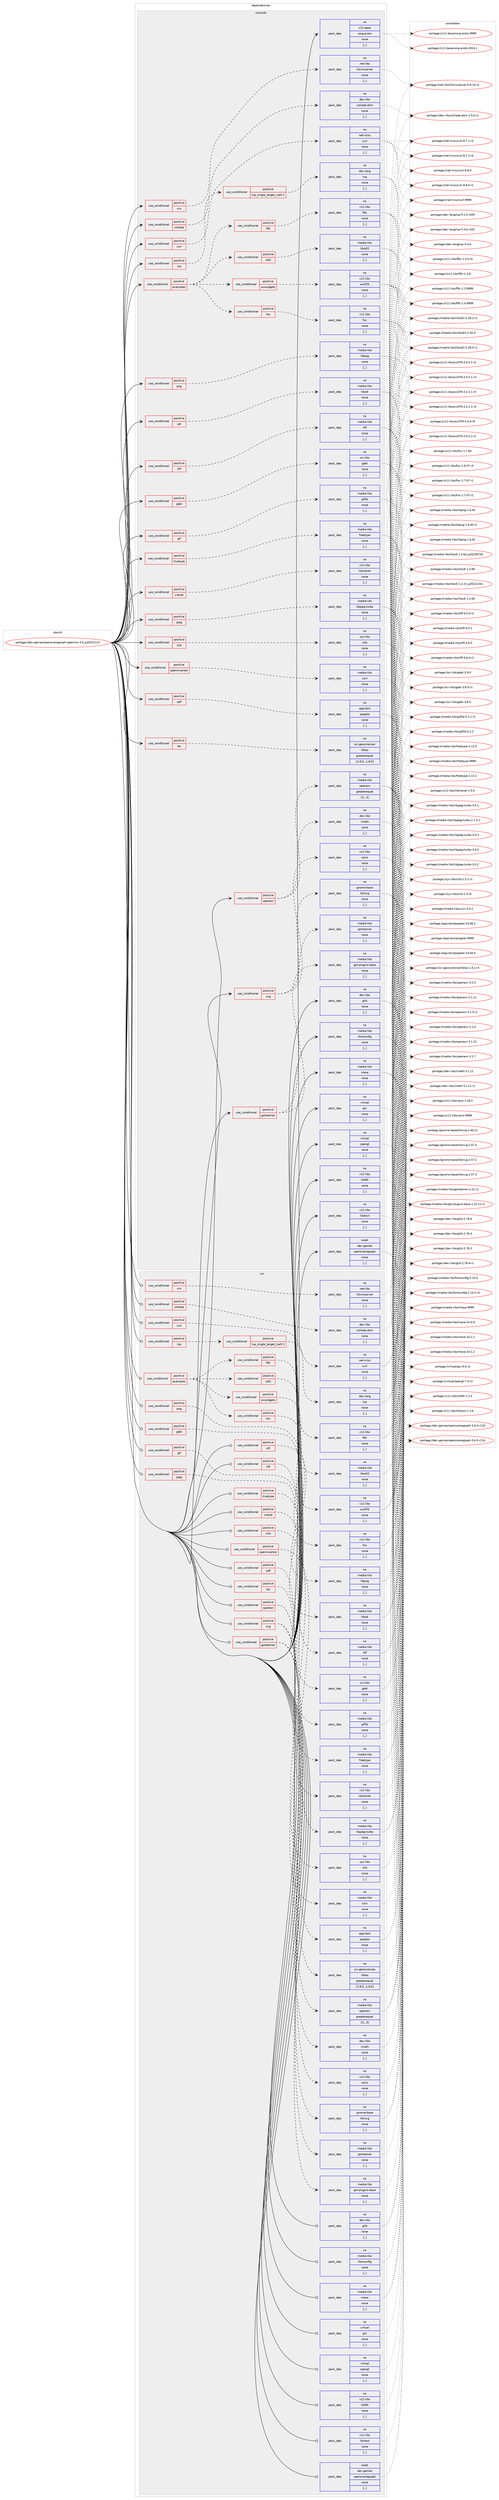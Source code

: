 digraph prolog {

# *************
# Graph options
# *************

newrank=true;
concentrate=true;
compound=true;
graph [rankdir=LR,fontname=Helvetica,fontsize=10,ranksep=1.5];#, ranksep=2.5, nodesep=0.2];
edge  [arrowhead=vee];
node  [fontname=Helvetica,fontsize=10];

# **********
# The ebuild
# **********

subgraph cluster_leftcol {
color=gray;
rank=same;
label=<<i>ebuild</i>>;
id [label="portage://dev-games/openscenegraph-openmw-3.6_p20221115", color=red, width=4, href="../dev-games/openscenegraph-openmw-3.6_p20221115.svg"];
}

# ****************
# The dependencies
# ****************

subgraph cluster_midcol {
color=gray;
label=<<i>dependencies</i>>;
subgraph cluster_compile {
fillcolor="#eeeeee";
style=filled;
label=<<i>compile</i>>;
subgraph cond19304 {
dependency73195 [label=<<TABLE BORDER="0" CELLBORDER="1" CELLSPACING="0" CELLPADDING="4"><TR><TD ROWSPAN="3" CELLPADDING="10">use_conditional</TD></TR><TR><TD>positive</TD></TR><TR><TD>collada</TD></TR></TABLE>>, shape=none, color=red];
subgraph pack52968 {
dependency73196 [label=<<TABLE BORDER="0" CELLBORDER="1" CELLSPACING="0" CELLPADDING="4" WIDTH="220"><TR><TD ROWSPAN="6" CELLPADDING="30">pack_dep</TD></TR><TR><TD WIDTH="110">no</TD></TR><TR><TD>dev-libs</TD></TR><TR><TD>collada-dom</TD></TR><TR><TD>none</TD></TR><TR><TD>[,,]</TD></TR></TABLE>>, shape=none, color=blue];
}
dependency73195:e -> dependency73196:w [weight=20,style="dashed",arrowhead="vee"];
}
id:e -> dependency73195:w [weight=20,style="solid",arrowhead="vee"];
subgraph cond19305 {
dependency73197 [label=<<TABLE BORDER="0" CELLBORDER="1" CELLSPACING="0" CELLPADDING="4"><TR><TD ROWSPAN="3" CELLPADDING="10">use_conditional</TD></TR><TR><TD>positive</TD></TR><TR><TD>curl</TD></TR></TABLE>>, shape=none, color=red];
subgraph pack52969 {
dependency73198 [label=<<TABLE BORDER="0" CELLBORDER="1" CELLSPACING="0" CELLPADDING="4" WIDTH="220"><TR><TD ROWSPAN="6" CELLPADDING="30">pack_dep</TD></TR><TR><TD WIDTH="110">no</TD></TR><TR><TD>net-misc</TD></TR><TR><TD>curl</TD></TR><TR><TD>none</TD></TR><TR><TD>[,,]</TD></TR></TABLE>>, shape=none, color=blue];
}
dependency73197:e -> dependency73198:w [weight=20,style="dashed",arrowhead="vee"];
}
id:e -> dependency73197:w [weight=20,style="solid",arrowhead="vee"];
subgraph cond19306 {
dependency73199 [label=<<TABLE BORDER="0" CELLBORDER="1" CELLSPACING="0" CELLPADDING="4"><TR><TD ROWSPAN="3" CELLPADDING="10">use_conditional</TD></TR><TR><TD>positive</TD></TR><TR><TD>examples</TD></TR></TABLE>>, shape=none, color=red];
subgraph cond19307 {
dependency73200 [label=<<TABLE BORDER="0" CELLBORDER="1" CELLSPACING="0" CELLPADDING="4"><TR><TD ROWSPAN="3" CELLPADDING="10">use_conditional</TD></TR><TR><TD>positive</TD></TR><TR><TD>fltk</TD></TR></TABLE>>, shape=none, color=red];
subgraph pack52970 {
dependency73201 [label=<<TABLE BORDER="0" CELLBORDER="1" CELLSPACING="0" CELLPADDING="4" WIDTH="220"><TR><TD ROWSPAN="6" CELLPADDING="30">pack_dep</TD></TR><TR><TD WIDTH="110">no</TD></TR><TR><TD>x11-libs</TD></TR><TR><TD>fltk</TD></TR><TR><TD>none</TD></TR><TR><TD>[,,]</TD></TR></TABLE>>, shape=none, color=blue];
}
dependency73200:e -> dependency73201:w [weight=20,style="dashed",arrowhead="vee"];
}
dependency73199:e -> dependency73200:w [weight=20,style="dashed",arrowhead="vee"];
subgraph cond19308 {
dependency73202 [label=<<TABLE BORDER="0" CELLBORDER="1" CELLSPACING="0" CELLPADDING="4"><TR><TD ROWSPAN="3" CELLPADDING="10">use_conditional</TD></TR><TR><TD>positive</TD></TR><TR><TD>fox</TD></TR></TABLE>>, shape=none, color=red];
subgraph pack52971 {
dependency73203 [label=<<TABLE BORDER="0" CELLBORDER="1" CELLSPACING="0" CELLPADDING="4" WIDTH="220"><TR><TD ROWSPAN="6" CELLPADDING="30">pack_dep</TD></TR><TR><TD WIDTH="110">no</TD></TR><TR><TD>x11-libs</TD></TR><TR><TD>fox</TD></TR><TR><TD>none</TD></TR><TR><TD>[,,]</TD></TR></TABLE>>, shape=none, color=blue];
}
dependency73202:e -> dependency73203:w [weight=20,style="dashed",arrowhead="vee"];
}
dependency73199:e -> dependency73202:w [weight=20,style="dashed",arrowhead="vee"];
subgraph cond19309 {
dependency73204 [label=<<TABLE BORDER="0" CELLBORDER="1" CELLSPACING="0" CELLPADDING="4"><TR><TD ROWSPAN="3" CELLPADDING="10">use_conditional</TD></TR><TR><TD>positive</TD></TR><TR><TD>sdl2</TD></TR></TABLE>>, shape=none, color=red];
subgraph pack52972 {
dependency73205 [label=<<TABLE BORDER="0" CELLBORDER="1" CELLSPACING="0" CELLPADDING="4" WIDTH="220"><TR><TD ROWSPAN="6" CELLPADDING="30">pack_dep</TD></TR><TR><TD WIDTH="110">no</TD></TR><TR><TD>media-libs</TD></TR><TR><TD>libsdl2</TD></TR><TR><TD>none</TD></TR><TR><TD>[,,]</TD></TR></TABLE>>, shape=none, color=blue];
}
dependency73204:e -> dependency73205:w [weight=20,style="dashed",arrowhead="vee"];
}
dependency73199:e -> dependency73204:w [weight=20,style="dashed",arrowhead="vee"];
subgraph cond19310 {
dependency73206 [label=<<TABLE BORDER="0" CELLBORDER="1" CELLSPACING="0" CELLPADDING="4"><TR><TD ROWSPAN="3" CELLPADDING="10">use_conditional</TD></TR><TR><TD>positive</TD></TR><TR><TD>wxwidgets</TD></TR></TABLE>>, shape=none, color=red];
subgraph pack52973 {
dependency73207 [label=<<TABLE BORDER="0" CELLBORDER="1" CELLSPACING="0" CELLPADDING="4" WIDTH="220"><TR><TD ROWSPAN="6" CELLPADDING="30">pack_dep</TD></TR><TR><TD WIDTH="110">no</TD></TR><TR><TD>x11-libs</TD></TR><TR><TD>wxGTK</TD></TR><TR><TD>none</TD></TR><TR><TD>[,,]</TD></TR></TABLE>>, shape=none, color=blue];
}
dependency73206:e -> dependency73207:w [weight=20,style="dashed",arrowhead="vee"];
}
dependency73199:e -> dependency73206:w [weight=20,style="dashed",arrowhead="vee"];
}
id:e -> dependency73199:w [weight=20,style="solid",arrowhead="vee"];
subgraph cond19311 {
dependency73208 [label=<<TABLE BORDER="0" CELLBORDER="1" CELLSPACING="0" CELLPADDING="4"><TR><TD ROWSPAN="3" CELLPADDING="10">use_conditional</TD></TR><TR><TD>positive</TD></TR><TR><TD>gdal</TD></TR></TABLE>>, shape=none, color=red];
subgraph pack52974 {
dependency73209 [label=<<TABLE BORDER="0" CELLBORDER="1" CELLSPACING="0" CELLPADDING="4" WIDTH="220"><TR><TD ROWSPAN="6" CELLPADDING="30">pack_dep</TD></TR><TR><TD WIDTH="110">no</TD></TR><TR><TD>sci-libs</TD></TR><TR><TD>gdal</TD></TR><TR><TD>none</TD></TR><TR><TD>[,,]</TD></TR></TABLE>>, shape=none, color=blue];
}
dependency73208:e -> dependency73209:w [weight=20,style="dashed",arrowhead="vee"];
}
id:e -> dependency73208:w [weight=20,style="solid",arrowhead="vee"];
subgraph cond19312 {
dependency73210 [label=<<TABLE BORDER="0" CELLBORDER="1" CELLSPACING="0" CELLPADDING="4"><TR><TD ROWSPAN="3" CELLPADDING="10">use_conditional</TD></TR><TR><TD>positive</TD></TR><TR><TD>gif</TD></TR></TABLE>>, shape=none, color=red];
subgraph pack52975 {
dependency73211 [label=<<TABLE BORDER="0" CELLBORDER="1" CELLSPACING="0" CELLPADDING="4" WIDTH="220"><TR><TD ROWSPAN="6" CELLPADDING="30">pack_dep</TD></TR><TR><TD WIDTH="110">no</TD></TR><TR><TD>media-libs</TD></TR><TR><TD>giflib</TD></TR><TR><TD>none</TD></TR><TR><TD>[,,]</TD></TR></TABLE>>, shape=none, color=blue];
}
dependency73210:e -> dependency73211:w [weight=20,style="dashed",arrowhead="vee"];
}
id:e -> dependency73210:w [weight=20,style="solid",arrowhead="vee"];
subgraph cond19313 {
dependency73212 [label=<<TABLE BORDER="0" CELLBORDER="1" CELLSPACING="0" CELLPADDING="4"><TR><TD ROWSPAN="3" CELLPADDING="10">use_conditional</TD></TR><TR><TD>positive</TD></TR><TR><TD>gstreamer</TD></TR></TABLE>>, shape=none, color=red];
subgraph pack52976 {
dependency73213 [label=<<TABLE BORDER="0" CELLBORDER="1" CELLSPACING="0" CELLPADDING="4" WIDTH="220"><TR><TD ROWSPAN="6" CELLPADDING="30">pack_dep</TD></TR><TR><TD WIDTH="110">no</TD></TR><TR><TD>media-libs</TD></TR><TR><TD>gstreamer</TD></TR><TR><TD>none</TD></TR><TR><TD>[,,]</TD></TR></TABLE>>, shape=none, color=blue];
}
dependency73212:e -> dependency73213:w [weight=20,style="dashed",arrowhead="vee"];
subgraph pack52977 {
dependency73214 [label=<<TABLE BORDER="0" CELLBORDER="1" CELLSPACING="0" CELLPADDING="4" WIDTH="220"><TR><TD ROWSPAN="6" CELLPADDING="30">pack_dep</TD></TR><TR><TD WIDTH="110">no</TD></TR><TR><TD>media-libs</TD></TR><TR><TD>gst-plugins-base</TD></TR><TR><TD>none</TD></TR><TR><TD>[,,]</TD></TR></TABLE>>, shape=none, color=blue];
}
dependency73212:e -> dependency73214:w [weight=20,style="dashed",arrowhead="vee"];
}
id:e -> dependency73212:w [weight=20,style="solid",arrowhead="vee"];
subgraph cond19314 {
dependency73215 [label=<<TABLE BORDER="0" CELLBORDER="1" CELLSPACING="0" CELLPADDING="4"><TR><TD ROWSPAN="3" CELLPADDING="10">use_conditional</TD></TR><TR><TD>positive</TD></TR><TR><TD>jpeg</TD></TR></TABLE>>, shape=none, color=red];
subgraph pack52978 {
dependency73216 [label=<<TABLE BORDER="0" CELLBORDER="1" CELLSPACING="0" CELLPADDING="4" WIDTH="220"><TR><TD ROWSPAN="6" CELLPADDING="30">pack_dep</TD></TR><TR><TD WIDTH="110">no</TD></TR><TR><TD>media-libs</TD></TR><TR><TD>libjpeg-turbo</TD></TR><TR><TD>none</TD></TR><TR><TD>[,,]</TD></TR></TABLE>>, shape=none, color=blue];
}
dependency73215:e -> dependency73216:w [weight=20,style="dashed",arrowhead="vee"];
}
id:e -> dependency73215:w [weight=20,style="solid",arrowhead="vee"];
subgraph cond19315 {
dependency73217 [label=<<TABLE BORDER="0" CELLBORDER="1" CELLSPACING="0" CELLPADDING="4"><TR><TD ROWSPAN="3" CELLPADDING="10">use_conditional</TD></TR><TR><TD>positive</TD></TR><TR><TD>las</TD></TR></TABLE>>, shape=none, color=red];
subgraph pack52979 {
dependency73218 [label=<<TABLE BORDER="0" CELLBORDER="1" CELLSPACING="0" CELLPADDING="4" WIDTH="220"><TR><TD ROWSPAN="6" CELLPADDING="30">pack_dep</TD></TR><TR><TD WIDTH="110">no</TD></TR><TR><TD>sci-geosciences</TD></TR><TR><TD>liblas</TD></TR><TR><TD>greaterequal</TD></TR><TR><TD>[1.8.0,,,1.8.0]</TD></TR></TABLE>>, shape=none, color=blue];
}
dependency73217:e -> dependency73218:w [weight=20,style="dashed",arrowhead="vee"];
}
id:e -> dependency73217:w [weight=20,style="solid",arrowhead="vee"];
subgraph cond19316 {
dependency73219 [label=<<TABLE BORDER="0" CELLBORDER="1" CELLSPACING="0" CELLPADDING="4"><TR><TD ROWSPAN="3" CELLPADDING="10">use_conditional</TD></TR><TR><TD>positive</TD></TR><TR><TD>lua</TD></TR></TABLE>>, shape=none, color=red];
subgraph cond19317 {
dependency73220 [label=<<TABLE BORDER="0" CELLBORDER="1" CELLSPACING="0" CELLPADDING="4"><TR><TD ROWSPAN="3" CELLPADDING="10">use_conditional</TD></TR><TR><TD>positive</TD></TR><TR><TD>lua_single_target_lua5-1</TD></TR></TABLE>>, shape=none, color=red];
subgraph pack52980 {
dependency73221 [label=<<TABLE BORDER="0" CELLBORDER="1" CELLSPACING="0" CELLPADDING="4" WIDTH="220"><TR><TD ROWSPAN="6" CELLPADDING="30">pack_dep</TD></TR><TR><TD WIDTH="110">no</TD></TR><TR><TD>dev-lang</TD></TR><TR><TD>lua</TD></TR><TR><TD>none</TD></TR><TR><TD>[,,]</TD></TR></TABLE>>, shape=none, color=blue];
}
dependency73220:e -> dependency73221:w [weight=20,style="dashed",arrowhead="vee"];
}
dependency73219:e -> dependency73220:w [weight=20,style="dashed",arrowhead="vee"];
}
id:e -> dependency73219:w [weight=20,style="solid",arrowhead="vee"];
subgraph cond19318 {
dependency73222 [label=<<TABLE BORDER="0" CELLBORDER="1" CELLSPACING="0" CELLPADDING="4"><TR><TD ROWSPAN="3" CELLPADDING="10">use_conditional</TD></TR><TR><TD>positive</TD></TR><TR><TD>openexr</TD></TR></TABLE>>, shape=none, color=red];
subgraph pack52981 {
dependency73223 [label=<<TABLE BORDER="0" CELLBORDER="1" CELLSPACING="0" CELLPADDING="4" WIDTH="220"><TR><TD ROWSPAN="6" CELLPADDING="30">pack_dep</TD></TR><TR><TD WIDTH="110">no</TD></TR><TR><TD>dev-libs</TD></TR><TR><TD>imath</TD></TR><TR><TD>none</TD></TR><TR><TD>[,,]</TD></TR></TABLE>>, shape=none, color=blue];
}
dependency73222:e -> dependency73223:w [weight=20,style="dashed",arrowhead="vee"];
subgraph pack52982 {
dependency73224 [label=<<TABLE BORDER="0" CELLBORDER="1" CELLSPACING="0" CELLPADDING="4" WIDTH="220"><TR><TD ROWSPAN="6" CELLPADDING="30">pack_dep</TD></TR><TR><TD WIDTH="110">no</TD></TR><TR><TD>media-libs</TD></TR><TR><TD>openexr</TD></TR><TR><TD>greaterequal</TD></TR><TR><TD>[3,,,3]</TD></TR></TABLE>>, shape=none, color=blue];
}
dependency73222:e -> dependency73224:w [weight=20,style="dashed",arrowhead="vee"];
}
id:e -> dependency73222:w [weight=20,style="solid",arrowhead="vee"];
subgraph cond19319 {
dependency73225 [label=<<TABLE BORDER="0" CELLBORDER="1" CELLSPACING="0" CELLPADDING="4"><TR><TD ROWSPAN="3" CELLPADDING="10">use_conditional</TD></TR><TR><TD>positive</TD></TR><TR><TD>openinventor</TD></TR></TABLE>>, shape=none, color=red];
subgraph pack52983 {
dependency73226 [label=<<TABLE BORDER="0" CELLBORDER="1" CELLSPACING="0" CELLPADDING="4" WIDTH="220"><TR><TD ROWSPAN="6" CELLPADDING="30">pack_dep</TD></TR><TR><TD WIDTH="110">no</TD></TR><TR><TD>media-libs</TD></TR><TR><TD>coin</TD></TR><TR><TD>none</TD></TR><TR><TD>[,,]</TD></TR></TABLE>>, shape=none, color=blue];
}
dependency73225:e -> dependency73226:w [weight=20,style="dashed",arrowhead="vee"];
}
id:e -> dependency73225:w [weight=20,style="solid",arrowhead="vee"];
subgraph cond19320 {
dependency73227 [label=<<TABLE BORDER="0" CELLBORDER="1" CELLSPACING="0" CELLPADDING="4"><TR><TD ROWSPAN="3" CELLPADDING="10">use_conditional</TD></TR><TR><TD>positive</TD></TR><TR><TD>pdf</TD></TR></TABLE>>, shape=none, color=red];
subgraph pack52984 {
dependency73228 [label=<<TABLE BORDER="0" CELLBORDER="1" CELLSPACING="0" CELLPADDING="4" WIDTH="220"><TR><TD ROWSPAN="6" CELLPADDING="30">pack_dep</TD></TR><TR><TD WIDTH="110">no</TD></TR><TR><TD>app-text</TD></TR><TR><TD>poppler</TD></TR><TR><TD>none</TD></TR><TR><TD>[,,]</TD></TR></TABLE>>, shape=none, color=blue];
}
dependency73227:e -> dependency73228:w [weight=20,style="dashed",arrowhead="vee"];
}
id:e -> dependency73227:w [weight=20,style="solid",arrowhead="vee"];
subgraph cond19321 {
dependency73229 [label=<<TABLE BORDER="0" CELLBORDER="1" CELLSPACING="0" CELLPADDING="4"><TR><TD ROWSPAN="3" CELLPADDING="10">use_conditional</TD></TR><TR><TD>positive</TD></TR><TR><TD>png</TD></TR></TABLE>>, shape=none, color=red];
subgraph pack52985 {
dependency73230 [label=<<TABLE BORDER="0" CELLBORDER="1" CELLSPACING="0" CELLPADDING="4" WIDTH="220"><TR><TD ROWSPAN="6" CELLPADDING="30">pack_dep</TD></TR><TR><TD WIDTH="110">no</TD></TR><TR><TD>media-libs</TD></TR><TR><TD>libpng</TD></TR><TR><TD>none</TD></TR><TR><TD>[,,]</TD></TR></TABLE>>, shape=none, color=blue];
}
dependency73229:e -> dependency73230:w [weight=20,style="dashed",arrowhead="vee"];
}
id:e -> dependency73229:w [weight=20,style="solid",arrowhead="vee"];
subgraph cond19322 {
dependency73231 [label=<<TABLE BORDER="0" CELLBORDER="1" CELLSPACING="0" CELLPADDING="4"><TR><TD ROWSPAN="3" CELLPADDING="10">use_conditional</TD></TR><TR><TD>positive</TD></TR><TR><TD>sdl</TD></TR></TABLE>>, shape=none, color=red];
subgraph pack52986 {
dependency73232 [label=<<TABLE BORDER="0" CELLBORDER="1" CELLSPACING="0" CELLPADDING="4" WIDTH="220"><TR><TD ROWSPAN="6" CELLPADDING="30">pack_dep</TD></TR><TR><TD WIDTH="110">no</TD></TR><TR><TD>media-libs</TD></TR><TR><TD>libsdl</TD></TR><TR><TD>none</TD></TR><TR><TD>[,,]</TD></TR></TABLE>>, shape=none, color=blue];
}
dependency73231:e -> dependency73232:w [weight=20,style="dashed",arrowhead="vee"];
}
id:e -> dependency73231:w [weight=20,style="solid",arrowhead="vee"];
subgraph cond19323 {
dependency73233 [label=<<TABLE BORDER="0" CELLBORDER="1" CELLSPACING="0" CELLPADDING="4"><TR><TD ROWSPAN="3" CELLPADDING="10">use_conditional</TD></TR><TR><TD>positive</TD></TR><TR><TD>svg</TD></TR></TABLE>>, shape=none, color=red];
subgraph pack52987 {
dependency73234 [label=<<TABLE BORDER="0" CELLBORDER="1" CELLSPACING="0" CELLPADDING="4" WIDTH="220"><TR><TD ROWSPAN="6" CELLPADDING="30">pack_dep</TD></TR><TR><TD WIDTH="110">no</TD></TR><TR><TD>gnome-base</TD></TR><TR><TD>librsvg</TD></TR><TR><TD>none</TD></TR><TR><TD>[,,]</TD></TR></TABLE>>, shape=none, color=blue];
}
dependency73233:e -> dependency73234:w [weight=20,style="dashed",arrowhead="vee"];
subgraph pack52988 {
dependency73235 [label=<<TABLE BORDER="0" CELLBORDER="1" CELLSPACING="0" CELLPADDING="4" WIDTH="220"><TR><TD ROWSPAN="6" CELLPADDING="30">pack_dep</TD></TR><TR><TD WIDTH="110">no</TD></TR><TR><TD>x11-libs</TD></TR><TR><TD>cairo</TD></TR><TR><TD>none</TD></TR><TR><TD>[,,]</TD></TR></TABLE>>, shape=none, color=blue];
}
dependency73233:e -> dependency73235:w [weight=20,style="dashed",arrowhead="vee"];
}
id:e -> dependency73233:w [weight=20,style="solid",arrowhead="vee"];
subgraph cond19324 {
dependency73236 [label=<<TABLE BORDER="0" CELLBORDER="1" CELLSPACING="0" CELLPADDING="4"><TR><TD ROWSPAN="3" CELLPADDING="10">use_conditional</TD></TR><TR><TD>positive</TD></TR><TR><TD>tiff</TD></TR></TABLE>>, shape=none, color=red];
subgraph pack52989 {
dependency73237 [label=<<TABLE BORDER="0" CELLBORDER="1" CELLSPACING="0" CELLPADDING="4" WIDTH="220"><TR><TD ROWSPAN="6" CELLPADDING="30">pack_dep</TD></TR><TR><TD WIDTH="110">no</TD></TR><TR><TD>media-libs</TD></TR><TR><TD>tiff</TD></TR><TR><TD>none</TD></TR><TR><TD>[,,]</TD></TR></TABLE>>, shape=none, color=blue];
}
dependency73236:e -> dependency73237:w [weight=20,style="dashed",arrowhead="vee"];
}
id:e -> dependency73236:w [weight=20,style="solid",arrowhead="vee"];
subgraph cond19325 {
dependency73238 [label=<<TABLE BORDER="0" CELLBORDER="1" CELLSPACING="0" CELLPADDING="4"><TR><TD ROWSPAN="3" CELLPADDING="10">use_conditional</TD></TR><TR><TD>positive</TD></TR><TR><TD>truetype</TD></TR></TABLE>>, shape=none, color=red];
subgraph pack52990 {
dependency73239 [label=<<TABLE BORDER="0" CELLBORDER="1" CELLSPACING="0" CELLPADDING="4" WIDTH="220"><TR><TD ROWSPAN="6" CELLPADDING="30">pack_dep</TD></TR><TR><TD WIDTH="110">no</TD></TR><TR><TD>media-libs</TD></TR><TR><TD>freetype</TD></TR><TR><TD>none</TD></TR><TR><TD>[,,]</TD></TR></TABLE>>, shape=none, color=blue];
}
dependency73238:e -> dependency73239:w [weight=20,style="dashed",arrowhead="vee"];
}
id:e -> dependency73238:w [weight=20,style="solid",arrowhead="vee"];
subgraph cond19326 {
dependency73240 [label=<<TABLE BORDER="0" CELLBORDER="1" CELLSPACING="0" CELLPADDING="4"><TR><TD ROWSPAN="3" CELLPADDING="10">use_conditional</TD></TR><TR><TD>positive</TD></TR><TR><TD>vnc</TD></TR></TABLE>>, shape=none, color=red];
subgraph pack52991 {
dependency73241 [label=<<TABLE BORDER="0" CELLBORDER="1" CELLSPACING="0" CELLPADDING="4" WIDTH="220"><TR><TD ROWSPAN="6" CELLPADDING="30">pack_dep</TD></TR><TR><TD WIDTH="110">no</TD></TR><TR><TD>net-libs</TD></TR><TR><TD>libvncserver</TD></TR><TR><TD>none</TD></TR><TR><TD>[,,]</TD></TR></TABLE>>, shape=none, color=blue];
}
dependency73240:e -> dependency73241:w [weight=20,style="dashed",arrowhead="vee"];
}
id:e -> dependency73240:w [weight=20,style="solid",arrowhead="vee"];
subgraph cond19327 {
dependency73242 [label=<<TABLE BORDER="0" CELLBORDER="1" CELLSPACING="0" CELLPADDING="4"><TR><TD ROWSPAN="3" CELLPADDING="10">use_conditional</TD></TR><TR><TD>positive</TD></TR><TR><TD>xrandr</TD></TR></TABLE>>, shape=none, color=red];
subgraph pack52992 {
dependency73243 [label=<<TABLE BORDER="0" CELLBORDER="1" CELLSPACING="0" CELLPADDING="4" WIDTH="220"><TR><TD ROWSPAN="6" CELLPADDING="30">pack_dep</TD></TR><TR><TD WIDTH="110">no</TD></TR><TR><TD>x11-libs</TD></TR><TR><TD>libXrandr</TD></TR><TR><TD>none</TD></TR><TR><TD>[,,]</TD></TR></TABLE>>, shape=none, color=blue];
}
dependency73242:e -> dependency73243:w [weight=20,style="dashed",arrowhead="vee"];
}
id:e -> dependency73242:w [weight=20,style="solid",arrowhead="vee"];
subgraph cond19328 {
dependency73244 [label=<<TABLE BORDER="0" CELLBORDER="1" CELLSPACING="0" CELLPADDING="4"><TR><TD ROWSPAN="3" CELLPADDING="10">use_conditional</TD></TR><TR><TD>positive</TD></TR><TR><TD>zlib</TD></TR></TABLE>>, shape=none, color=red];
subgraph pack52993 {
dependency73245 [label=<<TABLE BORDER="0" CELLBORDER="1" CELLSPACING="0" CELLPADDING="4" WIDTH="220"><TR><TD ROWSPAN="6" CELLPADDING="30">pack_dep</TD></TR><TR><TD WIDTH="110">no</TD></TR><TR><TD>sys-libs</TD></TR><TR><TD>zlib</TD></TR><TR><TD>none</TD></TR><TR><TD>[,,]</TD></TR></TABLE>>, shape=none, color=blue];
}
dependency73244:e -> dependency73245:w [weight=20,style="dashed",arrowhead="vee"];
}
id:e -> dependency73244:w [weight=20,style="solid",arrowhead="vee"];
subgraph pack52994 {
dependency73246 [label=<<TABLE BORDER="0" CELLBORDER="1" CELLSPACING="0" CELLPADDING="4" WIDTH="220"><TR><TD ROWSPAN="6" CELLPADDING="30">pack_dep</TD></TR><TR><TD WIDTH="110">no</TD></TR><TR><TD>dev-libs</TD></TR><TR><TD>glib</TD></TR><TR><TD>none</TD></TR><TR><TD>[,,]</TD></TR></TABLE>>, shape=none, color=blue];
}
id:e -> dependency73246:w [weight=20,style="solid",arrowhead="vee"];
subgraph pack52995 {
dependency73247 [label=<<TABLE BORDER="0" CELLBORDER="1" CELLSPACING="0" CELLPADDING="4" WIDTH="220"><TR><TD ROWSPAN="6" CELLPADDING="30">pack_dep</TD></TR><TR><TD WIDTH="110">no</TD></TR><TR><TD>media-libs</TD></TR><TR><TD>fontconfig</TD></TR><TR><TD>none</TD></TR><TR><TD>[,,]</TD></TR></TABLE>>, shape=none, color=blue];
}
id:e -> dependency73247:w [weight=20,style="solid",arrowhead="vee"];
subgraph pack52996 {
dependency73248 [label=<<TABLE BORDER="0" CELLBORDER="1" CELLSPACING="0" CELLPADDING="4" WIDTH="220"><TR><TD ROWSPAN="6" CELLPADDING="30">pack_dep</TD></TR><TR><TD WIDTH="110">no</TD></TR><TR><TD>media-libs</TD></TR><TR><TD>mesa</TD></TR><TR><TD>none</TD></TR><TR><TD>[,,]</TD></TR></TABLE>>, shape=none, color=blue];
}
id:e -> dependency73248:w [weight=20,style="solid",arrowhead="vee"];
subgraph pack52997 {
dependency73249 [label=<<TABLE BORDER="0" CELLBORDER="1" CELLSPACING="0" CELLPADDING="4" WIDTH="220"><TR><TD ROWSPAN="6" CELLPADDING="30">pack_dep</TD></TR><TR><TD WIDTH="110">no</TD></TR><TR><TD>virtual</TD></TR><TR><TD>glu</TD></TR><TR><TD>none</TD></TR><TR><TD>[,,]</TD></TR></TABLE>>, shape=none, color=blue];
}
id:e -> dependency73249:w [weight=20,style="solid",arrowhead="vee"];
subgraph pack52998 {
dependency73250 [label=<<TABLE BORDER="0" CELLBORDER="1" CELLSPACING="0" CELLPADDING="4" WIDTH="220"><TR><TD ROWSPAN="6" CELLPADDING="30">pack_dep</TD></TR><TR><TD WIDTH="110">no</TD></TR><TR><TD>virtual</TD></TR><TR><TD>opengl</TD></TR><TR><TD>none</TD></TR><TR><TD>[,,]</TD></TR></TABLE>>, shape=none, color=blue];
}
id:e -> dependency73250:w [weight=20,style="solid",arrowhead="vee"];
subgraph pack52999 {
dependency73251 [label=<<TABLE BORDER="0" CELLBORDER="1" CELLSPACING="0" CELLPADDING="4" WIDTH="220"><TR><TD ROWSPAN="6" CELLPADDING="30">pack_dep</TD></TR><TR><TD WIDTH="110">no</TD></TR><TR><TD>x11-base</TD></TR><TR><TD>xorg-proto</TD></TR><TR><TD>none</TD></TR><TR><TD>[,,]</TD></TR></TABLE>>, shape=none, color=blue];
}
id:e -> dependency73251:w [weight=20,style="solid",arrowhead="vee"];
subgraph pack53000 {
dependency73252 [label=<<TABLE BORDER="0" CELLBORDER="1" CELLSPACING="0" CELLPADDING="4" WIDTH="220"><TR><TD ROWSPAN="6" CELLPADDING="30">pack_dep</TD></TR><TR><TD WIDTH="110">no</TD></TR><TR><TD>x11-libs</TD></TR><TR><TD>libSM</TD></TR><TR><TD>none</TD></TR><TR><TD>[,,]</TD></TR></TABLE>>, shape=none, color=blue];
}
id:e -> dependency73252:w [weight=20,style="solid",arrowhead="vee"];
subgraph pack53001 {
dependency73253 [label=<<TABLE BORDER="0" CELLBORDER="1" CELLSPACING="0" CELLPADDING="4" WIDTH="220"><TR><TD ROWSPAN="6" CELLPADDING="30">pack_dep</TD></TR><TR><TD WIDTH="110">no</TD></TR><TR><TD>x11-libs</TD></TR><TR><TD>libXext</TD></TR><TR><TD>none</TD></TR><TR><TD>[,,]</TD></TR></TABLE>>, shape=none, color=blue];
}
id:e -> dependency73253:w [weight=20,style="solid",arrowhead="vee"];
subgraph pack53002 {
dependency73254 [label=<<TABLE BORDER="0" CELLBORDER="1" CELLSPACING="0" CELLPADDING="4" WIDTH="220"><TR><TD ROWSPAN="6" CELLPADDING="30">pack_dep</TD></TR><TR><TD WIDTH="110">weak</TD></TR><TR><TD>dev-games</TD></TR><TR><TD>openscenegraph</TD></TR><TR><TD>none</TD></TR><TR><TD>[,,]</TD></TR></TABLE>>, shape=none, color=blue];
}
id:e -> dependency73254:w [weight=20,style="solid",arrowhead="vee"];
}
subgraph cluster_compileandrun {
fillcolor="#eeeeee";
style=filled;
label=<<i>compile and run</i>>;
}
subgraph cluster_run {
fillcolor="#eeeeee";
style=filled;
label=<<i>run</i>>;
subgraph cond19329 {
dependency73255 [label=<<TABLE BORDER="0" CELLBORDER="1" CELLSPACING="0" CELLPADDING="4"><TR><TD ROWSPAN="3" CELLPADDING="10">use_conditional</TD></TR><TR><TD>positive</TD></TR><TR><TD>collada</TD></TR></TABLE>>, shape=none, color=red];
subgraph pack53003 {
dependency73256 [label=<<TABLE BORDER="0" CELLBORDER="1" CELLSPACING="0" CELLPADDING="4" WIDTH="220"><TR><TD ROWSPAN="6" CELLPADDING="30">pack_dep</TD></TR><TR><TD WIDTH="110">no</TD></TR><TR><TD>dev-libs</TD></TR><TR><TD>collada-dom</TD></TR><TR><TD>none</TD></TR><TR><TD>[,,]</TD></TR></TABLE>>, shape=none, color=blue];
}
dependency73255:e -> dependency73256:w [weight=20,style="dashed",arrowhead="vee"];
}
id:e -> dependency73255:w [weight=20,style="solid",arrowhead="odot"];
subgraph cond19330 {
dependency73257 [label=<<TABLE BORDER="0" CELLBORDER="1" CELLSPACING="0" CELLPADDING="4"><TR><TD ROWSPAN="3" CELLPADDING="10">use_conditional</TD></TR><TR><TD>positive</TD></TR><TR><TD>curl</TD></TR></TABLE>>, shape=none, color=red];
subgraph pack53004 {
dependency73258 [label=<<TABLE BORDER="0" CELLBORDER="1" CELLSPACING="0" CELLPADDING="4" WIDTH="220"><TR><TD ROWSPAN="6" CELLPADDING="30">pack_dep</TD></TR><TR><TD WIDTH="110">no</TD></TR><TR><TD>net-misc</TD></TR><TR><TD>curl</TD></TR><TR><TD>none</TD></TR><TR><TD>[,,]</TD></TR></TABLE>>, shape=none, color=blue];
}
dependency73257:e -> dependency73258:w [weight=20,style="dashed",arrowhead="vee"];
}
id:e -> dependency73257:w [weight=20,style="solid",arrowhead="odot"];
subgraph cond19331 {
dependency73259 [label=<<TABLE BORDER="0" CELLBORDER="1" CELLSPACING="0" CELLPADDING="4"><TR><TD ROWSPAN="3" CELLPADDING="10">use_conditional</TD></TR><TR><TD>positive</TD></TR><TR><TD>examples</TD></TR></TABLE>>, shape=none, color=red];
subgraph cond19332 {
dependency73260 [label=<<TABLE BORDER="0" CELLBORDER="1" CELLSPACING="0" CELLPADDING="4"><TR><TD ROWSPAN="3" CELLPADDING="10">use_conditional</TD></TR><TR><TD>positive</TD></TR><TR><TD>fltk</TD></TR></TABLE>>, shape=none, color=red];
subgraph pack53005 {
dependency73261 [label=<<TABLE BORDER="0" CELLBORDER="1" CELLSPACING="0" CELLPADDING="4" WIDTH="220"><TR><TD ROWSPAN="6" CELLPADDING="30">pack_dep</TD></TR><TR><TD WIDTH="110">no</TD></TR><TR><TD>x11-libs</TD></TR><TR><TD>fltk</TD></TR><TR><TD>none</TD></TR><TR><TD>[,,]</TD></TR></TABLE>>, shape=none, color=blue];
}
dependency73260:e -> dependency73261:w [weight=20,style="dashed",arrowhead="vee"];
}
dependency73259:e -> dependency73260:w [weight=20,style="dashed",arrowhead="vee"];
subgraph cond19333 {
dependency73262 [label=<<TABLE BORDER="0" CELLBORDER="1" CELLSPACING="0" CELLPADDING="4"><TR><TD ROWSPAN="3" CELLPADDING="10">use_conditional</TD></TR><TR><TD>positive</TD></TR><TR><TD>fox</TD></TR></TABLE>>, shape=none, color=red];
subgraph pack53006 {
dependency73263 [label=<<TABLE BORDER="0" CELLBORDER="1" CELLSPACING="0" CELLPADDING="4" WIDTH="220"><TR><TD ROWSPAN="6" CELLPADDING="30">pack_dep</TD></TR><TR><TD WIDTH="110">no</TD></TR><TR><TD>x11-libs</TD></TR><TR><TD>fox</TD></TR><TR><TD>none</TD></TR><TR><TD>[,,]</TD></TR></TABLE>>, shape=none, color=blue];
}
dependency73262:e -> dependency73263:w [weight=20,style="dashed",arrowhead="vee"];
}
dependency73259:e -> dependency73262:w [weight=20,style="dashed",arrowhead="vee"];
subgraph cond19334 {
dependency73264 [label=<<TABLE BORDER="0" CELLBORDER="1" CELLSPACING="0" CELLPADDING="4"><TR><TD ROWSPAN="3" CELLPADDING="10">use_conditional</TD></TR><TR><TD>positive</TD></TR><TR><TD>sdl2</TD></TR></TABLE>>, shape=none, color=red];
subgraph pack53007 {
dependency73265 [label=<<TABLE BORDER="0" CELLBORDER="1" CELLSPACING="0" CELLPADDING="4" WIDTH="220"><TR><TD ROWSPAN="6" CELLPADDING="30">pack_dep</TD></TR><TR><TD WIDTH="110">no</TD></TR><TR><TD>media-libs</TD></TR><TR><TD>libsdl2</TD></TR><TR><TD>none</TD></TR><TR><TD>[,,]</TD></TR></TABLE>>, shape=none, color=blue];
}
dependency73264:e -> dependency73265:w [weight=20,style="dashed",arrowhead="vee"];
}
dependency73259:e -> dependency73264:w [weight=20,style="dashed",arrowhead="vee"];
subgraph cond19335 {
dependency73266 [label=<<TABLE BORDER="0" CELLBORDER="1" CELLSPACING="0" CELLPADDING="4"><TR><TD ROWSPAN="3" CELLPADDING="10">use_conditional</TD></TR><TR><TD>positive</TD></TR><TR><TD>wxwidgets</TD></TR></TABLE>>, shape=none, color=red];
subgraph pack53008 {
dependency73267 [label=<<TABLE BORDER="0" CELLBORDER="1" CELLSPACING="0" CELLPADDING="4" WIDTH="220"><TR><TD ROWSPAN="6" CELLPADDING="30">pack_dep</TD></TR><TR><TD WIDTH="110">no</TD></TR><TR><TD>x11-libs</TD></TR><TR><TD>wxGTK</TD></TR><TR><TD>none</TD></TR><TR><TD>[,,]</TD></TR></TABLE>>, shape=none, color=blue];
}
dependency73266:e -> dependency73267:w [weight=20,style="dashed",arrowhead="vee"];
}
dependency73259:e -> dependency73266:w [weight=20,style="dashed",arrowhead="vee"];
}
id:e -> dependency73259:w [weight=20,style="solid",arrowhead="odot"];
subgraph cond19336 {
dependency73268 [label=<<TABLE BORDER="0" CELLBORDER="1" CELLSPACING="0" CELLPADDING="4"><TR><TD ROWSPAN="3" CELLPADDING="10">use_conditional</TD></TR><TR><TD>positive</TD></TR><TR><TD>gdal</TD></TR></TABLE>>, shape=none, color=red];
subgraph pack53009 {
dependency73269 [label=<<TABLE BORDER="0" CELLBORDER="1" CELLSPACING="0" CELLPADDING="4" WIDTH="220"><TR><TD ROWSPAN="6" CELLPADDING="30">pack_dep</TD></TR><TR><TD WIDTH="110">no</TD></TR><TR><TD>sci-libs</TD></TR><TR><TD>gdal</TD></TR><TR><TD>none</TD></TR><TR><TD>[,,]</TD></TR></TABLE>>, shape=none, color=blue];
}
dependency73268:e -> dependency73269:w [weight=20,style="dashed",arrowhead="vee"];
}
id:e -> dependency73268:w [weight=20,style="solid",arrowhead="odot"];
subgraph cond19337 {
dependency73270 [label=<<TABLE BORDER="0" CELLBORDER="1" CELLSPACING="0" CELLPADDING="4"><TR><TD ROWSPAN="3" CELLPADDING="10">use_conditional</TD></TR><TR><TD>positive</TD></TR><TR><TD>gif</TD></TR></TABLE>>, shape=none, color=red];
subgraph pack53010 {
dependency73271 [label=<<TABLE BORDER="0" CELLBORDER="1" CELLSPACING="0" CELLPADDING="4" WIDTH="220"><TR><TD ROWSPAN="6" CELLPADDING="30">pack_dep</TD></TR><TR><TD WIDTH="110">no</TD></TR><TR><TD>media-libs</TD></TR><TR><TD>giflib</TD></TR><TR><TD>none</TD></TR><TR><TD>[,,]</TD></TR></TABLE>>, shape=none, color=blue];
}
dependency73270:e -> dependency73271:w [weight=20,style="dashed",arrowhead="vee"];
}
id:e -> dependency73270:w [weight=20,style="solid",arrowhead="odot"];
subgraph cond19338 {
dependency73272 [label=<<TABLE BORDER="0" CELLBORDER="1" CELLSPACING="0" CELLPADDING="4"><TR><TD ROWSPAN="3" CELLPADDING="10">use_conditional</TD></TR><TR><TD>positive</TD></TR><TR><TD>gstreamer</TD></TR></TABLE>>, shape=none, color=red];
subgraph pack53011 {
dependency73273 [label=<<TABLE BORDER="0" CELLBORDER="1" CELLSPACING="0" CELLPADDING="4" WIDTH="220"><TR><TD ROWSPAN="6" CELLPADDING="30">pack_dep</TD></TR><TR><TD WIDTH="110">no</TD></TR><TR><TD>media-libs</TD></TR><TR><TD>gstreamer</TD></TR><TR><TD>none</TD></TR><TR><TD>[,,]</TD></TR></TABLE>>, shape=none, color=blue];
}
dependency73272:e -> dependency73273:w [weight=20,style="dashed",arrowhead="vee"];
subgraph pack53012 {
dependency73274 [label=<<TABLE BORDER="0" CELLBORDER="1" CELLSPACING="0" CELLPADDING="4" WIDTH="220"><TR><TD ROWSPAN="6" CELLPADDING="30">pack_dep</TD></TR><TR><TD WIDTH="110">no</TD></TR><TR><TD>media-libs</TD></TR><TR><TD>gst-plugins-base</TD></TR><TR><TD>none</TD></TR><TR><TD>[,,]</TD></TR></TABLE>>, shape=none, color=blue];
}
dependency73272:e -> dependency73274:w [weight=20,style="dashed",arrowhead="vee"];
}
id:e -> dependency73272:w [weight=20,style="solid",arrowhead="odot"];
subgraph cond19339 {
dependency73275 [label=<<TABLE BORDER="0" CELLBORDER="1" CELLSPACING="0" CELLPADDING="4"><TR><TD ROWSPAN="3" CELLPADDING="10">use_conditional</TD></TR><TR><TD>positive</TD></TR><TR><TD>jpeg</TD></TR></TABLE>>, shape=none, color=red];
subgraph pack53013 {
dependency73276 [label=<<TABLE BORDER="0" CELLBORDER="1" CELLSPACING="0" CELLPADDING="4" WIDTH="220"><TR><TD ROWSPAN="6" CELLPADDING="30">pack_dep</TD></TR><TR><TD WIDTH="110">no</TD></TR><TR><TD>media-libs</TD></TR><TR><TD>libjpeg-turbo</TD></TR><TR><TD>none</TD></TR><TR><TD>[,,]</TD></TR></TABLE>>, shape=none, color=blue];
}
dependency73275:e -> dependency73276:w [weight=20,style="dashed",arrowhead="vee"];
}
id:e -> dependency73275:w [weight=20,style="solid",arrowhead="odot"];
subgraph cond19340 {
dependency73277 [label=<<TABLE BORDER="0" CELLBORDER="1" CELLSPACING="0" CELLPADDING="4"><TR><TD ROWSPAN="3" CELLPADDING="10">use_conditional</TD></TR><TR><TD>positive</TD></TR><TR><TD>las</TD></TR></TABLE>>, shape=none, color=red];
subgraph pack53014 {
dependency73278 [label=<<TABLE BORDER="0" CELLBORDER="1" CELLSPACING="0" CELLPADDING="4" WIDTH="220"><TR><TD ROWSPAN="6" CELLPADDING="30">pack_dep</TD></TR><TR><TD WIDTH="110">no</TD></TR><TR><TD>sci-geosciences</TD></TR><TR><TD>liblas</TD></TR><TR><TD>greaterequal</TD></TR><TR><TD>[1.8.0,,,1.8.0]</TD></TR></TABLE>>, shape=none, color=blue];
}
dependency73277:e -> dependency73278:w [weight=20,style="dashed",arrowhead="vee"];
}
id:e -> dependency73277:w [weight=20,style="solid",arrowhead="odot"];
subgraph cond19341 {
dependency73279 [label=<<TABLE BORDER="0" CELLBORDER="1" CELLSPACING="0" CELLPADDING="4"><TR><TD ROWSPAN="3" CELLPADDING="10">use_conditional</TD></TR><TR><TD>positive</TD></TR><TR><TD>lua</TD></TR></TABLE>>, shape=none, color=red];
subgraph cond19342 {
dependency73280 [label=<<TABLE BORDER="0" CELLBORDER="1" CELLSPACING="0" CELLPADDING="4"><TR><TD ROWSPAN="3" CELLPADDING="10">use_conditional</TD></TR><TR><TD>positive</TD></TR><TR><TD>lua_single_target_lua5-1</TD></TR></TABLE>>, shape=none, color=red];
subgraph pack53015 {
dependency73281 [label=<<TABLE BORDER="0" CELLBORDER="1" CELLSPACING="0" CELLPADDING="4" WIDTH="220"><TR><TD ROWSPAN="6" CELLPADDING="30">pack_dep</TD></TR><TR><TD WIDTH="110">no</TD></TR><TR><TD>dev-lang</TD></TR><TR><TD>lua</TD></TR><TR><TD>none</TD></TR><TR><TD>[,,]</TD></TR></TABLE>>, shape=none, color=blue];
}
dependency73280:e -> dependency73281:w [weight=20,style="dashed",arrowhead="vee"];
}
dependency73279:e -> dependency73280:w [weight=20,style="dashed",arrowhead="vee"];
}
id:e -> dependency73279:w [weight=20,style="solid",arrowhead="odot"];
subgraph cond19343 {
dependency73282 [label=<<TABLE BORDER="0" CELLBORDER="1" CELLSPACING="0" CELLPADDING="4"><TR><TD ROWSPAN="3" CELLPADDING="10">use_conditional</TD></TR><TR><TD>positive</TD></TR><TR><TD>openexr</TD></TR></TABLE>>, shape=none, color=red];
subgraph pack53016 {
dependency73283 [label=<<TABLE BORDER="0" CELLBORDER="1" CELLSPACING="0" CELLPADDING="4" WIDTH="220"><TR><TD ROWSPAN="6" CELLPADDING="30">pack_dep</TD></TR><TR><TD WIDTH="110">no</TD></TR><TR><TD>dev-libs</TD></TR><TR><TD>imath</TD></TR><TR><TD>none</TD></TR><TR><TD>[,,]</TD></TR></TABLE>>, shape=none, color=blue];
}
dependency73282:e -> dependency73283:w [weight=20,style="dashed",arrowhead="vee"];
subgraph pack53017 {
dependency73284 [label=<<TABLE BORDER="0" CELLBORDER="1" CELLSPACING="0" CELLPADDING="4" WIDTH="220"><TR><TD ROWSPAN="6" CELLPADDING="30">pack_dep</TD></TR><TR><TD WIDTH="110">no</TD></TR><TR><TD>media-libs</TD></TR><TR><TD>openexr</TD></TR><TR><TD>greaterequal</TD></TR><TR><TD>[3,,,3]</TD></TR></TABLE>>, shape=none, color=blue];
}
dependency73282:e -> dependency73284:w [weight=20,style="dashed",arrowhead="vee"];
}
id:e -> dependency73282:w [weight=20,style="solid",arrowhead="odot"];
subgraph cond19344 {
dependency73285 [label=<<TABLE BORDER="0" CELLBORDER="1" CELLSPACING="0" CELLPADDING="4"><TR><TD ROWSPAN="3" CELLPADDING="10">use_conditional</TD></TR><TR><TD>positive</TD></TR><TR><TD>openinventor</TD></TR></TABLE>>, shape=none, color=red];
subgraph pack53018 {
dependency73286 [label=<<TABLE BORDER="0" CELLBORDER="1" CELLSPACING="0" CELLPADDING="4" WIDTH="220"><TR><TD ROWSPAN="6" CELLPADDING="30">pack_dep</TD></TR><TR><TD WIDTH="110">no</TD></TR><TR><TD>media-libs</TD></TR><TR><TD>coin</TD></TR><TR><TD>none</TD></TR><TR><TD>[,,]</TD></TR></TABLE>>, shape=none, color=blue];
}
dependency73285:e -> dependency73286:w [weight=20,style="dashed",arrowhead="vee"];
}
id:e -> dependency73285:w [weight=20,style="solid",arrowhead="odot"];
subgraph cond19345 {
dependency73287 [label=<<TABLE BORDER="0" CELLBORDER="1" CELLSPACING="0" CELLPADDING="4"><TR><TD ROWSPAN="3" CELLPADDING="10">use_conditional</TD></TR><TR><TD>positive</TD></TR><TR><TD>pdf</TD></TR></TABLE>>, shape=none, color=red];
subgraph pack53019 {
dependency73288 [label=<<TABLE BORDER="0" CELLBORDER="1" CELLSPACING="0" CELLPADDING="4" WIDTH="220"><TR><TD ROWSPAN="6" CELLPADDING="30">pack_dep</TD></TR><TR><TD WIDTH="110">no</TD></TR><TR><TD>app-text</TD></TR><TR><TD>poppler</TD></TR><TR><TD>none</TD></TR><TR><TD>[,,]</TD></TR></TABLE>>, shape=none, color=blue];
}
dependency73287:e -> dependency73288:w [weight=20,style="dashed",arrowhead="vee"];
}
id:e -> dependency73287:w [weight=20,style="solid",arrowhead="odot"];
subgraph cond19346 {
dependency73289 [label=<<TABLE BORDER="0" CELLBORDER="1" CELLSPACING="0" CELLPADDING="4"><TR><TD ROWSPAN="3" CELLPADDING="10">use_conditional</TD></TR><TR><TD>positive</TD></TR><TR><TD>png</TD></TR></TABLE>>, shape=none, color=red];
subgraph pack53020 {
dependency73290 [label=<<TABLE BORDER="0" CELLBORDER="1" CELLSPACING="0" CELLPADDING="4" WIDTH="220"><TR><TD ROWSPAN="6" CELLPADDING="30">pack_dep</TD></TR><TR><TD WIDTH="110">no</TD></TR><TR><TD>media-libs</TD></TR><TR><TD>libpng</TD></TR><TR><TD>none</TD></TR><TR><TD>[,,]</TD></TR></TABLE>>, shape=none, color=blue];
}
dependency73289:e -> dependency73290:w [weight=20,style="dashed",arrowhead="vee"];
}
id:e -> dependency73289:w [weight=20,style="solid",arrowhead="odot"];
subgraph cond19347 {
dependency73291 [label=<<TABLE BORDER="0" CELLBORDER="1" CELLSPACING="0" CELLPADDING="4"><TR><TD ROWSPAN="3" CELLPADDING="10">use_conditional</TD></TR><TR><TD>positive</TD></TR><TR><TD>sdl</TD></TR></TABLE>>, shape=none, color=red];
subgraph pack53021 {
dependency73292 [label=<<TABLE BORDER="0" CELLBORDER="1" CELLSPACING="0" CELLPADDING="4" WIDTH="220"><TR><TD ROWSPAN="6" CELLPADDING="30">pack_dep</TD></TR><TR><TD WIDTH="110">no</TD></TR><TR><TD>media-libs</TD></TR><TR><TD>libsdl</TD></TR><TR><TD>none</TD></TR><TR><TD>[,,]</TD></TR></TABLE>>, shape=none, color=blue];
}
dependency73291:e -> dependency73292:w [weight=20,style="dashed",arrowhead="vee"];
}
id:e -> dependency73291:w [weight=20,style="solid",arrowhead="odot"];
subgraph cond19348 {
dependency73293 [label=<<TABLE BORDER="0" CELLBORDER="1" CELLSPACING="0" CELLPADDING="4"><TR><TD ROWSPAN="3" CELLPADDING="10">use_conditional</TD></TR><TR><TD>positive</TD></TR><TR><TD>svg</TD></TR></TABLE>>, shape=none, color=red];
subgraph pack53022 {
dependency73294 [label=<<TABLE BORDER="0" CELLBORDER="1" CELLSPACING="0" CELLPADDING="4" WIDTH="220"><TR><TD ROWSPAN="6" CELLPADDING="30">pack_dep</TD></TR><TR><TD WIDTH="110">no</TD></TR><TR><TD>gnome-base</TD></TR><TR><TD>librsvg</TD></TR><TR><TD>none</TD></TR><TR><TD>[,,]</TD></TR></TABLE>>, shape=none, color=blue];
}
dependency73293:e -> dependency73294:w [weight=20,style="dashed",arrowhead="vee"];
subgraph pack53023 {
dependency73295 [label=<<TABLE BORDER="0" CELLBORDER="1" CELLSPACING="0" CELLPADDING="4" WIDTH="220"><TR><TD ROWSPAN="6" CELLPADDING="30">pack_dep</TD></TR><TR><TD WIDTH="110">no</TD></TR><TR><TD>x11-libs</TD></TR><TR><TD>cairo</TD></TR><TR><TD>none</TD></TR><TR><TD>[,,]</TD></TR></TABLE>>, shape=none, color=blue];
}
dependency73293:e -> dependency73295:w [weight=20,style="dashed",arrowhead="vee"];
}
id:e -> dependency73293:w [weight=20,style="solid",arrowhead="odot"];
subgraph cond19349 {
dependency73296 [label=<<TABLE BORDER="0" CELLBORDER="1" CELLSPACING="0" CELLPADDING="4"><TR><TD ROWSPAN="3" CELLPADDING="10">use_conditional</TD></TR><TR><TD>positive</TD></TR><TR><TD>tiff</TD></TR></TABLE>>, shape=none, color=red];
subgraph pack53024 {
dependency73297 [label=<<TABLE BORDER="0" CELLBORDER="1" CELLSPACING="0" CELLPADDING="4" WIDTH="220"><TR><TD ROWSPAN="6" CELLPADDING="30">pack_dep</TD></TR><TR><TD WIDTH="110">no</TD></TR><TR><TD>media-libs</TD></TR><TR><TD>tiff</TD></TR><TR><TD>none</TD></TR><TR><TD>[,,]</TD></TR></TABLE>>, shape=none, color=blue];
}
dependency73296:e -> dependency73297:w [weight=20,style="dashed",arrowhead="vee"];
}
id:e -> dependency73296:w [weight=20,style="solid",arrowhead="odot"];
subgraph cond19350 {
dependency73298 [label=<<TABLE BORDER="0" CELLBORDER="1" CELLSPACING="0" CELLPADDING="4"><TR><TD ROWSPAN="3" CELLPADDING="10">use_conditional</TD></TR><TR><TD>positive</TD></TR><TR><TD>truetype</TD></TR></TABLE>>, shape=none, color=red];
subgraph pack53025 {
dependency73299 [label=<<TABLE BORDER="0" CELLBORDER="1" CELLSPACING="0" CELLPADDING="4" WIDTH="220"><TR><TD ROWSPAN="6" CELLPADDING="30">pack_dep</TD></TR><TR><TD WIDTH="110">no</TD></TR><TR><TD>media-libs</TD></TR><TR><TD>freetype</TD></TR><TR><TD>none</TD></TR><TR><TD>[,,]</TD></TR></TABLE>>, shape=none, color=blue];
}
dependency73298:e -> dependency73299:w [weight=20,style="dashed",arrowhead="vee"];
}
id:e -> dependency73298:w [weight=20,style="solid",arrowhead="odot"];
subgraph cond19351 {
dependency73300 [label=<<TABLE BORDER="0" CELLBORDER="1" CELLSPACING="0" CELLPADDING="4"><TR><TD ROWSPAN="3" CELLPADDING="10">use_conditional</TD></TR><TR><TD>positive</TD></TR><TR><TD>vnc</TD></TR></TABLE>>, shape=none, color=red];
subgraph pack53026 {
dependency73301 [label=<<TABLE BORDER="0" CELLBORDER="1" CELLSPACING="0" CELLPADDING="4" WIDTH="220"><TR><TD ROWSPAN="6" CELLPADDING="30">pack_dep</TD></TR><TR><TD WIDTH="110">no</TD></TR><TR><TD>net-libs</TD></TR><TR><TD>libvncserver</TD></TR><TR><TD>none</TD></TR><TR><TD>[,,]</TD></TR></TABLE>>, shape=none, color=blue];
}
dependency73300:e -> dependency73301:w [weight=20,style="dashed",arrowhead="vee"];
}
id:e -> dependency73300:w [weight=20,style="solid",arrowhead="odot"];
subgraph cond19352 {
dependency73302 [label=<<TABLE BORDER="0" CELLBORDER="1" CELLSPACING="0" CELLPADDING="4"><TR><TD ROWSPAN="3" CELLPADDING="10">use_conditional</TD></TR><TR><TD>positive</TD></TR><TR><TD>xrandr</TD></TR></TABLE>>, shape=none, color=red];
subgraph pack53027 {
dependency73303 [label=<<TABLE BORDER="0" CELLBORDER="1" CELLSPACING="0" CELLPADDING="4" WIDTH="220"><TR><TD ROWSPAN="6" CELLPADDING="30">pack_dep</TD></TR><TR><TD WIDTH="110">no</TD></TR><TR><TD>x11-libs</TD></TR><TR><TD>libXrandr</TD></TR><TR><TD>none</TD></TR><TR><TD>[,,]</TD></TR></TABLE>>, shape=none, color=blue];
}
dependency73302:e -> dependency73303:w [weight=20,style="dashed",arrowhead="vee"];
}
id:e -> dependency73302:w [weight=20,style="solid",arrowhead="odot"];
subgraph cond19353 {
dependency73304 [label=<<TABLE BORDER="0" CELLBORDER="1" CELLSPACING="0" CELLPADDING="4"><TR><TD ROWSPAN="3" CELLPADDING="10">use_conditional</TD></TR><TR><TD>positive</TD></TR><TR><TD>zlib</TD></TR></TABLE>>, shape=none, color=red];
subgraph pack53028 {
dependency73305 [label=<<TABLE BORDER="0" CELLBORDER="1" CELLSPACING="0" CELLPADDING="4" WIDTH="220"><TR><TD ROWSPAN="6" CELLPADDING="30">pack_dep</TD></TR><TR><TD WIDTH="110">no</TD></TR><TR><TD>sys-libs</TD></TR><TR><TD>zlib</TD></TR><TR><TD>none</TD></TR><TR><TD>[,,]</TD></TR></TABLE>>, shape=none, color=blue];
}
dependency73304:e -> dependency73305:w [weight=20,style="dashed",arrowhead="vee"];
}
id:e -> dependency73304:w [weight=20,style="solid",arrowhead="odot"];
subgraph pack53029 {
dependency73306 [label=<<TABLE BORDER="0" CELLBORDER="1" CELLSPACING="0" CELLPADDING="4" WIDTH="220"><TR><TD ROWSPAN="6" CELLPADDING="30">pack_dep</TD></TR><TR><TD WIDTH="110">no</TD></TR><TR><TD>dev-libs</TD></TR><TR><TD>glib</TD></TR><TR><TD>none</TD></TR><TR><TD>[,,]</TD></TR></TABLE>>, shape=none, color=blue];
}
id:e -> dependency73306:w [weight=20,style="solid",arrowhead="odot"];
subgraph pack53030 {
dependency73307 [label=<<TABLE BORDER="0" CELLBORDER="1" CELLSPACING="0" CELLPADDING="4" WIDTH="220"><TR><TD ROWSPAN="6" CELLPADDING="30">pack_dep</TD></TR><TR><TD WIDTH="110">no</TD></TR><TR><TD>media-libs</TD></TR><TR><TD>fontconfig</TD></TR><TR><TD>none</TD></TR><TR><TD>[,,]</TD></TR></TABLE>>, shape=none, color=blue];
}
id:e -> dependency73307:w [weight=20,style="solid",arrowhead="odot"];
subgraph pack53031 {
dependency73308 [label=<<TABLE BORDER="0" CELLBORDER="1" CELLSPACING="0" CELLPADDING="4" WIDTH="220"><TR><TD ROWSPAN="6" CELLPADDING="30">pack_dep</TD></TR><TR><TD WIDTH="110">no</TD></TR><TR><TD>media-libs</TD></TR><TR><TD>mesa</TD></TR><TR><TD>none</TD></TR><TR><TD>[,,]</TD></TR></TABLE>>, shape=none, color=blue];
}
id:e -> dependency73308:w [weight=20,style="solid",arrowhead="odot"];
subgraph pack53032 {
dependency73309 [label=<<TABLE BORDER="0" CELLBORDER="1" CELLSPACING="0" CELLPADDING="4" WIDTH="220"><TR><TD ROWSPAN="6" CELLPADDING="30">pack_dep</TD></TR><TR><TD WIDTH="110">no</TD></TR><TR><TD>virtual</TD></TR><TR><TD>glu</TD></TR><TR><TD>none</TD></TR><TR><TD>[,,]</TD></TR></TABLE>>, shape=none, color=blue];
}
id:e -> dependency73309:w [weight=20,style="solid",arrowhead="odot"];
subgraph pack53033 {
dependency73310 [label=<<TABLE BORDER="0" CELLBORDER="1" CELLSPACING="0" CELLPADDING="4" WIDTH="220"><TR><TD ROWSPAN="6" CELLPADDING="30">pack_dep</TD></TR><TR><TD WIDTH="110">no</TD></TR><TR><TD>virtual</TD></TR><TR><TD>opengl</TD></TR><TR><TD>none</TD></TR><TR><TD>[,,]</TD></TR></TABLE>>, shape=none, color=blue];
}
id:e -> dependency73310:w [weight=20,style="solid",arrowhead="odot"];
subgraph pack53034 {
dependency73311 [label=<<TABLE BORDER="0" CELLBORDER="1" CELLSPACING="0" CELLPADDING="4" WIDTH="220"><TR><TD ROWSPAN="6" CELLPADDING="30">pack_dep</TD></TR><TR><TD WIDTH="110">no</TD></TR><TR><TD>x11-libs</TD></TR><TR><TD>libSM</TD></TR><TR><TD>none</TD></TR><TR><TD>[,,]</TD></TR></TABLE>>, shape=none, color=blue];
}
id:e -> dependency73311:w [weight=20,style="solid",arrowhead="odot"];
subgraph pack53035 {
dependency73312 [label=<<TABLE BORDER="0" CELLBORDER="1" CELLSPACING="0" CELLPADDING="4" WIDTH="220"><TR><TD ROWSPAN="6" CELLPADDING="30">pack_dep</TD></TR><TR><TD WIDTH="110">no</TD></TR><TR><TD>x11-libs</TD></TR><TR><TD>libXext</TD></TR><TR><TD>none</TD></TR><TR><TD>[,,]</TD></TR></TABLE>>, shape=none, color=blue];
}
id:e -> dependency73312:w [weight=20,style="solid",arrowhead="odot"];
subgraph pack53036 {
dependency73313 [label=<<TABLE BORDER="0" CELLBORDER="1" CELLSPACING="0" CELLPADDING="4" WIDTH="220"><TR><TD ROWSPAN="6" CELLPADDING="30">pack_dep</TD></TR><TR><TD WIDTH="110">weak</TD></TR><TR><TD>dev-games</TD></TR><TR><TD>openscenegraph</TD></TR><TR><TD>none</TD></TR><TR><TD>[,,]</TD></TR></TABLE>>, shape=none, color=blue];
}
id:e -> dependency73313:w [weight=20,style="solid",arrowhead="odot"];
}
}

# **************
# The candidates
# **************

subgraph cluster_choices {
rank=same;
color=gray;
label=<<i>candidates</i>>;

subgraph choice52968 {
color=black;
nodesep=1;
choice100101118451081059811547991111081089710097451001111094550465346484511449 [label="portage://dev-libs/collada-dom-2.5.0-r1", color=red, width=4,href="../dev-libs/collada-dom-2.5.0-r1.svg"];
dependency73196:e -> choice100101118451081059811547991111081089710097451001111094550465346484511449:w [style=dotted,weight="100"];
}
subgraph choice52969 {
color=black;
nodesep=1;
choice110101116451091051159947991171141084556465546494511451 [label="portage://net-misc/curl-8.7.1-r3", color=red, width=4,href="../net-misc/curl-8.7.1-r3.svg"];
choice110101116451091051159947991171141084556465546494511452 [label="portage://net-misc/curl-8.7.1-r4", color=red, width=4,href="../net-misc/curl-8.7.1-r4.svg"];
choice11010111645109105115994799117114108455646564648 [label="portage://net-misc/curl-8.8.0", color=red, width=4,href="../net-misc/curl-8.8.0.svg"];
choice110101116451091051159947991171141084556465646484511449 [label="portage://net-misc/curl-8.8.0-r1", color=red, width=4,href="../net-misc/curl-8.8.0-r1.svg"];
choice110101116451091051159947991171141084557575757 [label="portage://net-misc/curl-9999", color=red, width=4,href="../net-misc/curl-9999.svg"];
dependency73198:e -> choice110101116451091051159947991171141084556465546494511451:w [style=dotted,weight="100"];
dependency73198:e -> choice110101116451091051159947991171141084556465546494511452:w [style=dotted,weight="100"];
dependency73198:e -> choice11010111645109105115994799117114108455646564648:w [style=dotted,weight="100"];
dependency73198:e -> choice110101116451091051159947991171141084556465646484511449:w [style=dotted,weight="100"];
dependency73198:e -> choice110101116451091051159947991171141084557575757:w [style=dotted,weight="100"];
}
subgraph choice52970 {
color=black;
nodesep=1;
choice12049494510810598115471021081161074549465146534511452 [label="portage://x11-libs/fltk-1.3.5-r4", color=red, width=4,href="../x11-libs/fltk-1.3.5-r4.svg"];
choice1204949451081059811547102108116107454946514656 [label="portage://x11-libs/fltk-1.3.8", color=red, width=4,href="../x11-libs/fltk-1.3.8.svg"];
choice1204949451081059811547102108116107454946514657575757 [label="portage://x11-libs/fltk-1.3.9999", color=red, width=4,href="../x11-libs/fltk-1.3.9999.svg"];
choice1204949451081059811547102108116107454946524657575757 [label="portage://x11-libs/fltk-1.4.9999", color=red, width=4,href="../x11-libs/fltk-1.4.9999.svg"];
dependency73201:e -> choice12049494510810598115471021081161074549465146534511452:w [style=dotted,weight="100"];
dependency73201:e -> choice1204949451081059811547102108116107454946514656:w [style=dotted,weight="100"];
dependency73201:e -> choice1204949451081059811547102108116107454946514657575757:w [style=dotted,weight="100"];
dependency73201:e -> choice1204949451081059811547102108116107454946524657575757:w [style=dotted,weight="100"];
}
subgraph choice52971 {
color=black;
nodesep=1;
choice1204949451081059811547102111120454946544653554511451 [label="portage://x11-libs/fox-1.6.57-r3", color=red, width=4,href="../x11-libs/fox-1.6.57-r3.svg"];
choice1204949451081059811547102111120454946554654554511449 [label="portage://x11-libs/fox-1.7.67-r1", color=red, width=4,href="../x11-libs/fox-1.7.67-r1.svg"];
choice1204949451081059811547102111120454946554654554511450 [label="portage://x11-libs/fox-1.7.67-r2", color=red, width=4,href="../x11-libs/fox-1.7.67-r2.svg"];
choice120494945108105981154710211112045494655465652 [label="portage://x11-libs/fox-1.7.84", color=red, width=4,href="../x11-libs/fox-1.7.84.svg"];
dependency73203:e -> choice1204949451081059811547102111120454946544653554511451:w [style=dotted,weight="100"];
dependency73203:e -> choice1204949451081059811547102111120454946554654554511449:w [style=dotted,weight="100"];
dependency73203:e -> choice1204949451081059811547102111120454946554654554511450:w [style=dotted,weight="100"];
dependency73203:e -> choice120494945108105981154710211112045494655465652:w [style=dotted,weight="100"];
}
subgraph choice52972 {
color=black;
nodesep=1;
choice109101100105974510810598115471081059811510010850455046505646534511449 [label="portage://media-libs/libsdl2-2.28.5-r1", color=red, width=4,href="../media-libs/libsdl2-2.28.5-r1.svg"];
choice109101100105974510810598115471081059811510010850455046514846504511449 [label="portage://media-libs/libsdl2-2.30.2-r1", color=red, width=4,href="../media-libs/libsdl2-2.30.2-r1.svg"];
choice10910110010597451081059811547108105981151001085045504651484651 [label="portage://media-libs/libsdl2-2.30.3", color=red, width=4,href="../media-libs/libsdl2-2.30.3.svg"];
dependency73205:e -> choice109101100105974510810598115471081059811510010850455046505646534511449:w [style=dotted,weight="100"];
dependency73205:e -> choice109101100105974510810598115471081059811510010850455046514846504511449:w [style=dotted,weight="100"];
dependency73205:e -> choice10910110010597451081059811547108105981151001085045504651484651:w [style=dotted,weight="100"];
}
subgraph choice52973 {
color=black;
nodesep=1;
choice12049494510810598115471191207184754551464846524511453 [label="portage://x11-libs/wxGTK-3.0.4-r5", color=red, width=4,href="../x11-libs/wxGTK-3.0.4-r5.svg"];
choice120494945108105981154711912071847545514648465346494511449 [label="portage://x11-libs/wxGTK-3.0.5.1-r1", color=red, width=4,href="../x11-libs/wxGTK-3.0.5.1-r1.svg"];
choice120494945108105981154711912071847545514648465346494511450 [label="portage://x11-libs/wxGTK-3.0.5.1-r2", color=red, width=4,href="../x11-libs/wxGTK-3.0.5.1-r2.svg"];
choice120494945108105981154711912071847545514648465346494511451 [label="portage://x11-libs/wxGTK-3.0.5.1-r3", color=red, width=4,href="../x11-libs/wxGTK-3.0.5.1-r3.svg"];
choice120494945108105981154711912071847545514650465046494511451 [label="portage://x11-libs/wxGTK-3.2.2.1-r3", color=red, width=4,href="../x11-libs/wxGTK-3.2.2.1-r3.svg"];
choice120494945108105981154711912071847545514650465046494511452 [label="portage://x11-libs/wxGTK-3.2.2.1-r4", color=red, width=4,href="../x11-libs/wxGTK-3.2.2.1-r4.svg"];
dependency73207:e -> choice12049494510810598115471191207184754551464846524511453:w [style=dotted,weight="100"];
dependency73207:e -> choice120494945108105981154711912071847545514648465346494511449:w [style=dotted,weight="100"];
dependency73207:e -> choice120494945108105981154711912071847545514648465346494511450:w [style=dotted,weight="100"];
dependency73207:e -> choice120494945108105981154711912071847545514648465346494511451:w [style=dotted,weight="100"];
dependency73207:e -> choice120494945108105981154711912071847545514650465046494511451:w [style=dotted,weight="100"];
dependency73207:e -> choice120494945108105981154711912071847545514650465046494511452:w [style=dotted,weight="100"];
}
subgraph choice52974 {
color=black;
nodesep=1;
choice11599105451081059811547103100971084551465646484511449 [label="portage://sci-libs/gdal-3.8.0-r1", color=red, width=4,href="../sci-libs/gdal-3.8.0-r1.svg"];
choice1159910545108105981154710310097108455146564653 [label="portage://sci-libs/gdal-3.8.5", color=red, width=4,href="../sci-libs/gdal-3.8.5.svg"];
choice1159910545108105981154710310097108455146574648 [label="portage://sci-libs/gdal-3.9.0", color=red, width=4,href="../sci-libs/gdal-3.9.0.svg"];
dependency73209:e -> choice11599105451081059811547103100971084551465646484511449:w [style=dotted,weight="100"];
dependency73209:e -> choice1159910545108105981154710310097108455146564653:w [style=dotted,weight="100"];
dependency73209:e -> choice1159910545108105981154710310097108455146574648:w [style=dotted,weight="100"];
}
subgraph choice52975 {
color=black;
nodesep=1;
choice10910110010597451081059811547103105102108105984553465046494511449 [label="portage://media-libs/giflib-5.2.1-r1", color=red, width=4,href="../media-libs/giflib-5.2.1-r1.svg"];
choice1091011001059745108105981154710310510210810598455346504650 [label="portage://media-libs/giflib-5.2.2", color=red, width=4,href="../media-libs/giflib-5.2.2.svg"];
dependency73211:e -> choice10910110010597451081059811547103105102108105984553465046494511449:w [style=dotted,weight="100"];
dependency73211:e -> choice1091011001059745108105981154710310510210810598455346504650:w [style=dotted,weight="100"];
}
subgraph choice52976 {
color=black;
nodesep=1;
choice10910110010597451081059811547103115116114101971091011144549465050464949 [label="portage://media-libs/gstreamer-1.22.11", color=red, width=4,href="../media-libs/gstreamer-1.22.11.svg"];
dependency73213:e -> choice10910110010597451081059811547103115116114101971091011144549465050464949:w [style=dotted,weight="100"];
}
subgraph choice52977 {
color=black;
nodesep=1;
choice109101100105974510810598115471031151164511210811710310511011545989711510145494650504649494511449 [label="portage://media-libs/gst-plugins-base-1.22.11-r1", color=red, width=4,href="../media-libs/gst-plugins-base-1.22.11-r1.svg"];
dependency73214:e -> choice109101100105974510810598115471031151164511210811710310511011545989711510145494650504649494511449:w [style=dotted,weight="100"];
}
subgraph choice52978 {
color=black;
nodesep=1;
choice109101100105974510810598115471081059810611210110345116117114981114550464946534649 [label="portage://media-libs/libjpeg-turbo-2.1.5.1", color=red, width=4,href="../media-libs/libjpeg-turbo-2.1.5.1.svg"];
choice10910110010597451081059811547108105981061121011034511611711498111455146484648 [label="portage://media-libs/libjpeg-turbo-3.0.0", color=red, width=4,href="../media-libs/libjpeg-turbo-3.0.0.svg"];
choice10910110010597451081059811547108105981061121011034511611711498111455146484649 [label="portage://media-libs/libjpeg-turbo-3.0.1", color=red, width=4,href="../media-libs/libjpeg-turbo-3.0.1.svg"];
choice10910110010597451081059811547108105981061121011034511611711498111455146484650 [label="portage://media-libs/libjpeg-turbo-3.0.2", color=red, width=4,href="../media-libs/libjpeg-turbo-3.0.2.svg"];
choice10910110010597451081059811547108105981061121011034511611711498111455146484651 [label="portage://media-libs/libjpeg-turbo-3.0.3", color=red, width=4,href="../media-libs/libjpeg-turbo-3.0.3.svg"];
dependency73216:e -> choice109101100105974510810598115471081059810611210110345116117114981114550464946534649:w [style=dotted,weight="100"];
dependency73216:e -> choice10910110010597451081059811547108105981061121011034511611711498111455146484648:w [style=dotted,weight="100"];
dependency73216:e -> choice10910110010597451081059811547108105981061121011034511611711498111455146484649:w [style=dotted,weight="100"];
dependency73216:e -> choice10910110010597451081059811547108105981061121011034511611711498111455146484650:w [style=dotted,weight="100"];
dependency73216:e -> choice10910110010597451081059811547108105981061121011034511611711498111455146484651:w [style=dotted,weight="100"];
}
subgraph choice52979 {
color=black;
nodesep=1;
choice115991054510310111111599105101110991011154710810598108971154549465646494511451 [label="portage://sci-geosciences/liblas-1.8.1-r3", color=red, width=4,href="../sci-geosciences/liblas-1.8.1-r3.svg"];
dependency73218:e -> choice115991054510310111111599105101110991011154710810598108971154549465646494511451:w [style=dotted,weight="100"];
}
subgraph choice52980 {
color=black;
nodesep=1;
choice1001011184510897110103471081179745534649465345114504848 [label="portage://dev-lang/lua-5.1.5-r200", color=red, width=4,href="../dev-lang/lua-5.1.5-r200.svg"];
choice1001011184510897110103471081179745534651465445114494850 [label="portage://dev-lang/lua-5.3.6-r102", color=red, width=4,href="../dev-lang/lua-5.3.6-r102.svg"];
choice10010111845108971101034710811797455346524654 [label="portage://dev-lang/lua-5.4.6", color=red, width=4,href="../dev-lang/lua-5.4.6.svg"];
dependency73221:e -> choice1001011184510897110103471081179745534649465345114504848:w [style=dotted,weight="100"];
dependency73221:e -> choice1001011184510897110103471081179745534651465445114494850:w [style=dotted,weight="100"];
dependency73221:e -> choice10010111845108971101034710811797455346524654:w [style=dotted,weight="100"];
}
subgraph choice52981 {
color=black;
nodesep=1;
choice1001011184510810598115471051099711610445514649464949 [label="portage://dev-libs/imath-3.1.11", color=red, width=4,href="../dev-libs/imath-3.1.11.svg"];
choice10010111845108105981154710510997116104455146494649494511449 [label="portage://dev-libs/imath-3.1.11-r1", color=red, width=4,href="../dev-libs/imath-3.1.11-r1.svg"];
dependency73223:e -> choice1001011184510810598115471051099711610445514649464949:w [style=dotted,weight="100"];
dependency73223:e -> choice10010111845108105981154710510997116104455146494649494511449:w [style=dotted,weight="100"];
}
subgraph choice52982 {
color=black;
nodesep=1;
choice1091011001059745108105981154711111210111010112011445514649464949 [label="portage://media-libs/openexr-3.1.11", color=red, width=4,href="../media-libs/openexr-3.1.11.svg"];
choice1091011001059745108105981154711111210111010112011445514649464950 [label="portage://media-libs/openexr-3.1.12", color=red, width=4,href="../media-libs/openexr-3.1.12.svg"];
choice109101100105974510810598115471111121011101011201144551464946534511449 [label="portage://media-libs/openexr-3.1.5-r1", color=red, width=4,href="../media-libs/openexr-3.1.5-r1.svg"];
choice10910110010597451081059811547111112101110101120114455146494655 [label="portage://media-libs/openexr-3.1.7", color=red, width=4,href="../media-libs/openexr-3.1.7.svg"];
choice10910110010597451081059811547111112101110101120114455146504651 [label="portage://media-libs/openexr-3.2.3", color=red, width=4,href="../media-libs/openexr-3.2.3.svg"];
choice10910110010597451081059811547111112101110101120114455146504652 [label="portage://media-libs/openexr-3.2.4", color=red, width=4,href="../media-libs/openexr-3.2.4.svg"];
dependency73224:e -> choice1091011001059745108105981154711111210111010112011445514649464949:w [style=dotted,weight="100"];
dependency73224:e -> choice1091011001059745108105981154711111210111010112011445514649464950:w [style=dotted,weight="100"];
dependency73224:e -> choice109101100105974510810598115471111121011101011201144551464946534511449:w [style=dotted,weight="100"];
dependency73224:e -> choice10910110010597451081059811547111112101110101120114455146494655:w [style=dotted,weight="100"];
dependency73224:e -> choice10910110010597451081059811547111112101110101120114455146504651:w [style=dotted,weight="100"];
dependency73224:e -> choice10910110010597451081059811547111112101110101120114455146504652:w [style=dotted,weight="100"];
}
subgraph choice52983 {
color=black;
nodesep=1;
choice1091011001059745108105981154799111105110455246484650 [label="portage://media-libs/coin-4.0.2", color=red, width=4,href="../media-libs/coin-4.0.2.svg"];
dependency73226:e -> choice1091011001059745108105981154799111105110455246484650:w [style=dotted,weight="100"];
}
subgraph choice52984 {
color=black;
nodesep=1;
choice9711211245116101120116471121111121121081011144550524648524648 [label="portage://app-text/poppler-24.04.0", color=red, width=4,href="../app-text/poppler-24.04.0.svg"];
choice9711211245116101120116471121111121121081011144550524648544649 [label="portage://app-text/poppler-24.06.1", color=red, width=4,href="../app-text/poppler-24.06.1.svg"];
choice9711211245116101120116471121111121121081011144557575757 [label="portage://app-text/poppler-9999", color=red, width=4,href="../app-text/poppler-9999.svg"];
dependency73228:e -> choice9711211245116101120116471121111121121081011144550524648524648:w [style=dotted,weight="100"];
dependency73228:e -> choice9711211245116101120116471121111121121081011144550524648544649:w [style=dotted,weight="100"];
dependency73228:e -> choice9711211245116101120116471121111121121081011144557575757:w [style=dotted,weight="100"];
}
subgraph choice52985 {
color=black;
nodesep=1;
choice1091011001059745108105981154710810598112110103454946544652484511449 [label="portage://media-libs/libpng-1.6.40-r1", color=red, width=4,href="../media-libs/libpng-1.6.40-r1.svg"];
choice109101100105974510810598115471081059811211010345494654465250 [label="portage://media-libs/libpng-1.6.42", color=red, width=4,href="../media-libs/libpng-1.6.42.svg"];
choice109101100105974510810598115471081059811211010345494654465251 [label="portage://media-libs/libpng-1.6.43", color=red, width=4,href="../media-libs/libpng-1.6.43.svg"];
dependency73230:e -> choice1091011001059745108105981154710810598112110103454946544652484511449:w [style=dotted,weight="100"];
dependency73230:e -> choice109101100105974510810598115471081059811211010345494654465250:w [style=dotted,weight="100"];
dependency73230:e -> choice109101100105974510810598115471081059811211010345494654465251:w [style=dotted,weight="100"];
}
subgraph choice52986 {
color=black;
nodesep=1;
choice109101100105974510810598115471081059811510010845494650464953951125048505049504849 [label="portage://media-libs/libsdl-1.2.15_p20221201", color=red, width=4,href="../media-libs/libsdl-1.2.15_p20221201.svg"];
choice109101100105974510810598115471081059811510010845494650465452 [label="portage://media-libs/libsdl-1.2.64", color=red, width=4,href="../media-libs/libsdl-1.2.64.svg"];
choice109101100105974510810598115471081059811510010845494650465452951125048505148555054 [label="portage://media-libs/libsdl-1.2.64_p20230726", color=red, width=4,href="../media-libs/libsdl-1.2.64_p20230726.svg"];
choice109101100105974510810598115471081059811510010845494650465456 [label="portage://media-libs/libsdl-1.2.68", color=red, width=4,href="../media-libs/libsdl-1.2.68.svg"];
dependency73232:e -> choice109101100105974510810598115471081059811510010845494650464953951125048505049504849:w [style=dotted,weight="100"];
dependency73232:e -> choice109101100105974510810598115471081059811510010845494650465452:w [style=dotted,weight="100"];
dependency73232:e -> choice109101100105974510810598115471081059811510010845494650465452951125048505148555054:w [style=dotted,weight="100"];
dependency73232:e -> choice109101100105974510810598115471081059811510010845494650465456:w [style=dotted,weight="100"];
}
subgraph choice52987 {
color=black;
nodesep=1;
choice10311011110910145989711510147108105981141151181034550465248465049 [label="portage://gnome-base/librsvg-2.40.21", color=red, width=4,href="../gnome-base/librsvg-2.40.21.svg"];
choice103110111109101459897115101471081059811411511810345504653554648 [label="portage://gnome-base/librsvg-2.57.0", color=red, width=4,href="../gnome-base/librsvg-2.57.0.svg"];
choice103110111109101459897115101471081059811411511810345504653554650 [label="portage://gnome-base/librsvg-2.57.2", color=red, width=4,href="../gnome-base/librsvg-2.57.2.svg"];
choice103110111109101459897115101471081059811411511810345504653554651 [label="portage://gnome-base/librsvg-2.57.3", color=red, width=4,href="../gnome-base/librsvg-2.57.3.svg"];
dependency73234:e -> choice10311011110910145989711510147108105981141151181034550465248465049:w [style=dotted,weight="100"];
dependency73234:e -> choice103110111109101459897115101471081059811411511810345504653554648:w [style=dotted,weight="100"];
dependency73234:e -> choice103110111109101459897115101471081059811411511810345504653554650:w [style=dotted,weight="100"];
dependency73234:e -> choice103110111109101459897115101471081059811411511810345504653554651:w [style=dotted,weight="100"];
}
subgraph choice52988 {
color=black;
nodesep=1;
choice1204949451081059811547999710511411145494649564648 [label="portage://x11-libs/cairo-1.18.0", color=red, width=4,href="../x11-libs/cairo-1.18.0.svg"];
choice120494945108105981154799971051141114557575757 [label="portage://x11-libs/cairo-9999", color=red, width=4,href="../x11-libs/cairo-9999.svg"];
dependency73235:e -> choice1204949451081059811547999710511411145494649564648:w [style=dotted,weight="100"];
dependency73235:e -> choice120494945108105981154799971051141114557575757:w [style=dotted,weight="100"];
}
subgraph choice52989 {
color=black;
nodesep=1;
choice109101100105974510810598115471161051021024552465346484511450 [label="portage://media-libs/tiff-4.5.0-r2", color=red, width=4,href="../media-libs/tiff-4.5.0-r2.svg"];
choice10910110010597451081059811547116105102102455246534649 [label="portage://media-libs/tiff-4.5.1", color=red, width=4,href="../media-libs/tiff-4.5.1.svg"];
choice10910110010597451081059811547116105102102455246544648 [label="portage://media-libs/tiff-4.6.0", color=red, width=4,href="../media-libs/tiff-4.6.0.svg"];
choice109101100105974510810598115471161051021024552465446484511449 [label="portage://media-libs/tiff-4.6.0-r1", color=red, width=4,href="../media-libs/tiff-4.6.0-r1.svg"];
dependency73237:e -> choice109101100105974510810598115471161051021024552465346484511450:w [style=dotted,weight="100"];
dependency73237:e -> choice10910110010597451081059811547116105102102455246534649:w [style=dotted,weight="100"];
dependency73237:e -> choice10910110010597451081059811547116105102102455246544648:w [style=dotted,weight="100"];
dependency73237:e -> choice109101100105974510810598115471161051021024552465446484511449:w [style=dotted,weight="100"];
}
subgraph choice52990 {
color=black;
nodesep=1;
choice1091011001059745108105981154710211410110111612111210145504649514648 [label="portage://media-libs/freetype-2.13.0", color=red, width=4,href="../media-libs/freetype-2.13.0.svg"];
choice1091011001059745108105981154710211410110111612111210145504649514650 [label="portage://media-libs/freetype-2.13.2", color=red, width=4,href="../media-libs/freetype-2.13.2.svg"];
choice109101100105974510810598115471021141011011161211121014557575757 [label="portage://media-libs/freetype-9999", color=red, width=4,href="../media-libs/freetype-9999.svg"];
dependency73239:e -> choice1091011001059745108105981154710211410110111612111210145504649514648:w [style=dotted,weight="100"];
dependency73239:e -> choice1091011001059745108105981154710211410110111612111210145504649514650:w [style=dotted,weight="100"];
dependency73239:e -> choice109101100105974510810598115471021141011011161211121014557575757:w [style=dotted,weight="100"];
}
subgraph choice52991 {
color=black;
nodesep=1;
choice1101011164510810598115471081059811811099115101114118101114454846574649524511450 [label="portage://net-libs/libvncserver-0.9.14-r2", color=red, width=4,href="../net-libs/libvncserver-0.9.14-r2.svg"];
dependency73241:e -> choice1101011164510810598115471081059811811099115101114118101114454846574649524511450:w [style=dotted,weight="100"];
}
subgraph choice52992 {
color=black;
nodesep=1;
choice1204949451081059811547108105988811497110100114454946534652 [label="portage://x11-libs/libXrandr-1.5.4", color=red, width=4,href="../x11-libs/libXrandr-1.5.4.svg"];
dependency73243:e -> choice1204949451081059811547108105988811497110100114454946534652:w [style=dotted,weight="100"];
}
subgraph choice52993 {
color=black;
nodesep=1;
choice11512111545108105981154712210810598454946514511452 [label="portage://sys-libs/zlib-1.3-r4", color=red, width=4,href="../sys-libs/zlib-1.3-r4.svg"];
choice115121115451081059811547122108105984549465146494511449 [label="portage://sys-libs/zlib-1.3.1-r1", color=red, width=4,href="../sys-libs/zlib-1.3.1-r1.svg"];
dependency73245:e -> choice11512111545108105981154712210810598454946514511452:w [style=dotted,weight="100"];
dependency73245:e -> choice115121115451081059811547122108105984549465146494511449:w [style=dotted,weight="100"];
}
subgraph choice52994 {
color=black;
nodesep=1;
choice1001011184510810598115471031081059845504655544652 [label="portage://dev-libs/glib-2.76.4", color=red, width=4,href="../dev-libs/glib-2.76.4.svg"];
choice1001011184510810598115471031081059845504655564651 [label="portage://dev-libs/glib-2.78.3", color=red, width=4,href="../dev-libs/glib-2.78.3.svg"];
choice10010111845108105981154710310810598455046555646524511449 [label="portage://dev-libs/glib-2.78.4-r1", color=red, width=4,href="../dev-libs/glib-2.78.4-r1.svg"];
choice1001011184510810598115471031081059845504655564654 [label="portage://dev-libs/glib-2.78.6", color=red, width=4,href="../dev-libs/glib-2.78.6.svg"];
dependency73246:e -> choice1001011184510810598115471031081059845504655544652:w [style=dotted,weight="100"];
dependency73246:e -> choice1001011184510810598115471031081059845504655564651:w [style=dotted,weight="100"];
dependency73246:e -> choice10010111845108105981154710310810598455046555646524511449:w [style=dotted,weight="100"];
dependency73246:e -> choice1001011184510810598115471031081059845504655564654:w [style=dotted,weight="100"];
}
subgraph choice52995 {
color=black;
nodesep=1;
choice1091011001059745108105981154710211111011699111110102105103455046495246504511451 [label="portage://media-libs/fontconfig-2.14.2-r3", color=red, width=4,href="../media-libs/fontconfig-2.14.2-r3.svg"];
choice109101100105974510810598115471021111101169911111010210510345504649534648 [label="portage://media-libs/fontconfig-2.15.0", color=red, width=4,href="../media-libs/fontconfig-2.15.0.svg"];
dependency73247:e -> choice1091011001059745108105981154710211111011699111110102105103455046495246504511451:w [style=dotted,weight="100"];
dependency73247:e -> choice109101100105974510810598115471021111101169911111010210510345504649534648:w [style=dotted,weight="100"];
}
subgraph choice52996 {
color=black;
nodesep=1;
choice109101100105974510810598115471091011159745505246484657 [label="portage://media-libs/mesa-24.0.9", color=red, width=4,href="../media-libs/mesa-24.0.9.svg"];
choice109101100105974510810598115471091011159745505246494649 [label="portage://media-libs/mesa-24.1.1", color=red, width=4,href="../media-libs/mesa-24.1.1.svg"];
choice109101100105974510810598115471091011159745505246494650 [label="portage://media-libs/mesa-24.1.2", color=red, width=4,href="../media-libs/mesa-24.1.2.svg"];
choice10910110010597451081059811547109101115974557575757 [label="portage://media-libs/mesa-9999", color=red, width=4,href="../media-libs/mesa-9999.svg"];
dependency73248:e -> choice109101100105974510810598115471091011159745505246484657:w [style=dotted,weight="100"];
dependency73248:e -> choice109101100105974510810598115471091011159745505246494649:w [style=dotted,weight="100"];
dependency73248:e -> choice109101100105974510810598115471091011159745505246494650:w [style=dotted,weight="100"];
dependency73248:e -> choice10910110010597451081059811547109101115974557575757:w [style=dotted,weight="100"];
}
subgraph choice52997 {
color=black;
nodesep=1;
choice1181051141161179710847103108117455746484511450 [label="portage://virtual/glu-9.0-r2", color=red, width=4,href="../virtual/glu-9.0-r2.svg"];
dependency73249:e -> choice1181051141161179710847103108117455746484511450:w [style=dotted,weight="100"];
}
subgraph choice52998 {
color=black;
nodesep=1;
choice1181051141161179710847111112101110103108455546484511450 [label="portage://virtual/opengl-7.0-r2", color=red, width=4,href="../virtual/opengl-7.0-r2.svg"];
dependency73250:e -> choice1181051141161179710847111112101110103108455546484511450:w [style=dotted,weight="100"];
}
subgraph choice52999 {
color=black;
nodesep=1;
choice1204949459897115101471201111141034511211411111611145504850524649 [label="portage://x11-base/xorg-proto-2024.1", color=red, width=4,href="../x11-base/xorg-proto-2024.1.svg"];
choice120494945989711510147120111114103451121141111161114557575757 [label="portage://x11-base/xorg-proto-9999", color=red, width=4,href="../x11-base/xorg-proto-9999.svg"];
dependency73251:e -> choice1204949459897115101471201111141034511211411111611145504850524649:w [style=dotted,weight="100"];
dependency73251:e -> choice120494945989711510147120111114103451121141111161114557575757:w [style=dotted,weight="100"];
}
subgraph choice53000 {
color=black;
nodesep=1;
choice1204949451081059811547108105988377454946504652 [label="portage://x11-libs/libSM-1.2.4", color=red, width=4,href="../x11-libs/libSM-1.2.4.svg"];
dependency73252:e -> choice1204949451081059811547108105988377454946504652:w [style=dotted,weight="100"];
}
subgraph choice53001 {
color=black;
nodesep=1;
choice12049494510810598115471081059888101120116454946514654 [label="portage://x11-libs/libXext-1.3.6", color=red, width=4,href="../x11-libs/libXext-1.3.6.svg"];
dependency73253:e -> choice12049494510810598115471081059888101120116454946514654:w [style=dotted,weight="100"];
}
subgraph choice53002 {
color=black;
nodesep=1;
choice100101118451039710910111547111112101110115991011101011031149711210445514654465345114494952 [label="portage://dev-games/openscenegraph-3.6.5-r114", color=red, width=4,href="../dev-games/openscenegraph-3.6.5-r114.svg"];
choice100101118451039710910111547111112101110115991011101011031149711210445514654465345114494953 [label="portage://dev-games/openscenegraph-3.6.5-r115", color=red, width=4,href="../dev-games/openscenegraph-3.6.5-r115.svg"];
dependency73254:e -> choice100101118451039710910111547111112101110115991011101011031149711210445514654465345114494952:w [style=dotted,weight="100"];
dependency73254:e -> choice100101118451039710910111547111112101110115991011101011031149711210445514654465345114494953:w [style=dotted,weight="100"];
}
subgraph choice53003 {
color=black;
nodesep=1;
choice100101118451081059811547991111081089710097451001111094550465346484511449 [label="portage://dev-libs/collada-dom-2.5.0-r1", color=red, width=4,href="../dev-libs/collada-dom-2.5.0-r1.svg"];
dependency73256:e -> choice100101118451081059811547991111081089710097451001111094550465346484511449:w [style=dotted,weight="100"];
}
subgraph choice53004 {
color=black;
nodesep=1;
choice110101116451091051159947991171141084556465546494511451 [label="portage://net-misc/curl-8.7.1-r3", color=red, width=4,href="../net-misc/curl-8.7.1-r3.svg"];
choice110101116451091051159947991171141084556465546494511452 [label="portage://net-misc/curl-8.7.1-r4", color=red, width=4,href="../net-misc/curl-8.7.1-r4.svg"];
choice11010111645109105115994799117114108455646564648 [label="portage://net-misc/curl-8.8.0", color=red, width=4,href="../net-misc/curl-8.8.0.svg"];
choice110101116451091051159947991171141084556465646484511449 [label="portage://net-misc/curl-8.8.0-r1", color=red, width=4,href="../net-misc/curl-8.8.0-r1.svg"];
choice110101116451091051159947991171141084557575757 [label="portage://net-misc/curl-9999", color=red, width=4,href="../net-misc/curl-9999.svg"];
dependency73258:e -> choice110101116451091051159947991171141084556465546494511451:w [style=dotted,weight="100"];
dependency73258:e -> choice110101116451091051159947991171141084556465546494511452:w [style=dotted,weight="100"];
dependency73258:e -> choice11010111645109105115994799117114108455646564648:w [style=dotted,weight="100"];
dependency73258:e -> choice110101116451091051159947991171141084556465646484511449:w [style=dotted,weight="100"];
dependency73258:e -> choice110101116451091051159947991171141084557575757:w [style=dotted,weight="100"];
}
subgraph choice53005 {
color=black;
nodesep=1;
choice12049494510810598115471021081161074549465146534511452 [label="portage://x11-libs/fltk-1.3.5-r4", color=red, width=4,href="../x11-libs/fltk-1.3.5-r4.svg"];
choice1204949451081059811547102108116107454946514656 [label="portage://x11-libs/fltk-1.3.8", color=red, width=4,href="../x11-libs/fltk-1.3.8.svg"];
choice1204949451081059811547102108116107454946514657575757 [label="portage://x11-libs/fltk-1.3.9999", color=red, width=4,href="../x11-libs/fltk-1.3.9999.svg"];
choice1204949451081059811547102108116107454946524657575757 [label="portage://x11-libs/fltk-1.4.9999", color=red, width=4,href="../x11-libs/fltk-1.4.9999.svg"];
dependency73261:e -> choice12049494510810598115471021081161074549465146534511452:w [style=dotted,weight="100"];
dependency73261:e -> choice1204949451081059811547102108116107454946514656:w [style=dotted,weight="100"];
dependency73261:e -> choice1204949451081059811547102108116107454946514657575757:w [style=dotted,weight="100"];
dependency73261:e -> choice1204949451081059811547102108116107454946524657575757:w [style=dotted,weight="100"];
}
subgraph choice53006 {
color=black;
nodesep=1;
choice1204949451081059811547102111120454946544653554511451 [label="portage://x11-libs/fox-1.6.57-r3", color=red, width=4,href="../x11-libs/fox-1.6.57-r3.svg"];
choice1204949451081059811547102111120454946554654554511449 [label="portage://x11-libs/fox-1.7.67-r1", color=red, width=4,href="../x11-libs/fox-1.7.67-r1.svg"];
choice1204949451081059811547102111120454946554654554511450 [label="portage://x11-libs/fox-1.7.67-r2", color=red, width=4,href="../x11-libs/fox-1.7.67-r2.svg"];
choice120494945108105981154710211112045494655465652 [label="portage://x11-libs/fox-1.7.84", color=red, width=4,href="../x11-libs/fox-1.7.84.svg"];
dependency73263:e -> choice1204949451081059811547102111120454946544653554511451:w [style=dotted,weight="100"];
dependency73263:e -> choice1204949451081059811547102111120454946554654554511449:w [style=dotted,weight="100"];
dependency73263:e -> choice1204949451081059811547102111120454946554654554511450:w [style=dotted,weight="100"];
dependency73263:e -> choice120494945108105981154710211112045494655465652:w [style=dotted,weight="100"];
}
subgraph choice53007 {
color=black;
nodesep=1;
choice109101100105974510810598115471081059811510010850455046505646534511449 [label="portage://media-libs/libsdl2-2.28.5-r1", color=red, width=4,href="../media-libs/libsdl2-2.28.5-r1.svg"];
choice109101100105974510810598115471081059811510010850455046514846504511449 [label="portage://media-libs/libsdl2-2.30.2-r1", color=red, width=4,href="../media-libs/libsdl2-2.30.2-r1.svg"];
choice10910110010597451081059811547108105981151001085045504651484651 [label="portage://media-libs/libsdl2-2.30.3", color=red, width=4,href="../media-libs/libsdl2-2.30.3.svg"];
dependency73265:e -> choice109101100105974510810598115471081059811510010850455046505646534511449:w [style=dotted,weight="100"];
dependency73265:e -> choice109101100105974510810598115471081059811510010850455046514846504511449:w [style=dotted,weight="100"];
dependency73265:e -> choice10910110010597451081059811547108105981151001085045504651484651:w [style=dotted,weight="100"];
}
subgraph choice53008 {
color=black;
nodesep=1;
choice12049494510810598115471191207184754551464846524511453 [label="portage://x11-libs/wxGTK-3.0.4-r5", color=red, width=4,href="../x11-libs/wxGTK-3.0.4-r5.svg"];
choice120494945108105981154711912071847545514648465346494511449 [label="portage://x11-libs/wxGTK-3.0.5.1-r1", color=red, width=4,href="../x11-libs/wxGTK-3.0.5.1-r1.svg"];
choice120494945108105981154711912071847545514648465346494511450 [label="portage://x11-libs/wxGTK-3.0.5.1-r2", color=red, width=4,href="../x11-libs/wxGTK-3.0.5.1-r2.svg"];
choice120494945108105981154711912071847545514648465346494511451 [label="portage://x11-libs/wxGTK-3.0.5.1-r3", color=red, width=4,href="../x11-libs/wxGTK-3.0.5.1-r3.svg"];
choice120494945108105981154711912071847545514650465046494511451 [label="portage://x11-libs/wxGTK-3.2.2.1-r3", color=red, width=4,href="../x11-libs/wxGTK-3.2.2.1-r3.svg"];
choice120494945108105981154711912071847545514650465046494511452 [label="portage://x11-libs/wxGTK-3.2.2.1-r4", color=red, width=4,href="../x11-libs/wxGTK-3.2.2.1-r4.svg"];
dependency73267:e -> choice12049494510810598115471191207184754551464846524511453:w [style=dotted,weight="100"];
dependency73267:e -> choice120494945108105981154711912071847545514648465346494511449:w [style=dotted,weight="100"];
dependency73267:e -> choice120494945108105981154711912071847545514648465346494511450:w [style=dotted,weight="100"];
dependency73267:e -> choice120494945108105981154711912071847545514648465346494511451:w [style=dotted,weight="100"];
dependency73267:e -> choice120494945108105981154711912071847545514650465046494511451:w [style=dotted,weight="100"];
dependency73267:e -> choice120494945108105981154711912071847545514650465046494511452:w [style=dotted,weight="100"];
}
subgraph choice53009 {
color=black;
nodesep=1;
choice11599105451081059811547103100971084551465646484511449 [label="portage://sci-libs/gdal-3.8.0-r1", color=red, width=4,href="../sci-libs/gdal-3.8.0-r1.svg"];
choice1159910545108105981154710310097108455146564653 [label="portage://sci-libs/gdal-3.8.5", color=red, width=4,href="../sci-libs/gdal-3.8.5.svg"];
choice1159910545108105981154710310097108455146574648 [label="portage://sci-libs/gdal-3.9.0", color=red, width=4,href="../sci-libs/gdal-3.9.0.svg"];
dependency73269:e -> choice11599105451081059811547103100971084551465646484511449:w [style=dotted,weight="100"];
dependency73269:e -> choice1159910545108105981154710310097108455146564653:w [style=dotted,weight="100"];
dependency73269:e -> choice1159910545108105981154710310097108455146574648:w [style=dotted,weight="100"];
}
subgraph choice53010 {
color=black;
nodesep=1;
choice10910110010597451081059811547103105102108105984553465046494511449 [label="portage://media-libs/giflib-5.2.1-r1", color=red, width=4,href="../media-libs/giflib-5.2.1-r1.svg"];
choice1091011001059745108105981154710310510210810598455346504650 [label="portage://media-libs/giflib-5.2.2", color=red, width=4,href="../media-libs/giflib-5.2.2.svg"];
dependency73271:e -> choice10910110010597451081059811547103105102108105984553465046494511449:w [style=dotted,weight="100"];
dependency73271:e -> choice1091011001059745108105981154710310510210810598455346504650:w [style=dotted,weight="100"];
}
subgraph choice53011 {
color=black;
nodesep=1;
choice10910110010597451081059811547103115116114101971091011144549465050464949 [label="portage://media-libs/gstreamer-1.22.11", color=red, width=4,href="../media-libs/gstreamer-1.22.11.svg"];
dependency73273:e -> choice10910110010597451081059811547103115116114101971091011144549465050464949:w [style=dotted,weight="100"];
}
subgraph choice53012 {
color=black;
nodesep=1;
choice109101100105974510810598115471031151164511210811710310511011545989711510145494650504649494511449 [label="portage://media-libs/gst-plugins-base-1.22.11-r1", color=red, width=4,href="../media-libs/gst-plugins-base-1.22.11-r1.svg"];
dependency73274:e -> choice109101100105974510810598115471031151164511210811710310511011545989711510145494650504649494511449:w [style=dotted,weight="100"];
}
subgraph choice53013 {
color=black;
nodesep=1;
choice109101100105974510810598115471081059810611210110345116117114981114550464946534649 [label="portage://media-libs/libjpeg-turbo-2.1.5.1", color=red, width=4,href="../media-libs/libjpeg-turbo-2.1.5.1.svg"];
choice10910110010597451081059811547108105981061121011034511611711498111455146484648 [label="portage://media-libs/libjpeg-turbo-3.0.0", color=red, width=4,href="../media-libs/libjpeg-turbo-3.0.0.svg"];
choice10910110010597451081059811547108105981061121011034511611711498111455146484649 [label="portage://media-libs/libjpeg-turbo-3.0.1", color=red, width=4,href="../media-libs/libjpeg-turbo-3.0.1.svg"];
choice10910110010597451081059811547108105981061121011034511611711498111455146484650 [label="portage://media-libs/libjpeg-turbo-3.0.2", color=red, width=4,href="../media-libs/libjpeg-turbo-3.0.2.svg"];
choice10910110010597451081059811547108105981061121011034511611711498111455146484651 [label="portage://media-libs/libjpeg-turbo-3.0.3", color=red, width=4,href="../media-libs/libjpeg-turbo-3.0.3.svg"];
dependency73276:e -> choice109101100105974510810598115471081059810611210110345116117114981114550464946534649:w [style=dotted,weight="100"];
dependency73276:e -> choice10910110010597451081059811547108105981061121011034511611711498111455146484648:w [style=dotted,weight="100"];
dependency73276:e -> choice10910110010597451081059811547108105981061121011034511611711498111455146484649:w [style=dotted,weight="100"];
dependency73276:e -> choice10910110010597451081059811547108105981061121011034511611711498111455146484650:w [style=dotted,weight="100"];
dependency73276:e -> choice10910110010597451081059811547108105981061121011034511611711498111455146484651:w [style=dotted,weight="100"];
}
subgraph choice53014 {
color=black;
nodesep=1;
choice115991054510310111111599105101110991011154710810598108971154549465646494511451 [label="portage://sci-geosciences/liblas-1.8.1-r3", color=red, width=4,href="../sci-geosciences/liblas-1.8.1-r3.svg"];
dependency73278:e -> choice115991054510310111111599105101110991011154710810598108971154549465646494511451:w [style=dotted,weight="100"];
}
subgraph choice53015 {
color=black;
nodesep=1;
choice1001011184510897110103471081179745534649465345114504848 [label="portage://dev-lang/lua-5.1.5-r200", color=red, width=4,href="../dev-lang/lua-5.1.5-r200.svg"];
choice1001011184510897110103471081179745534651465445114494850 [label="portage://dev-lang/lua-5.3.6-r102", color=red, width=4,href="../dev-lang/lua-5.3.6-r102.svg"];
choice10010111845108971101034710811797455346524654 [label="portage://dev-lang/lua-5.4.6", color=red, width=4,href="../dev-lang/lua-5.4.6.svg"];
dependency73281:e -> choice1001011184510897110103471081179745534649465345114504848:w [style=dotted,weight="100"];
dependency73281:e -> choice1001011184510897110103471081179745534651465445114494850:w [style=dotted,weight="100"];
dependency73281:e -> choice10010111845108971101034710811797455346524654:w [style=dotted,weight="100"];
}
subgraph choice53016 {
color=black;
nodesep=1;
choice1001011184510810598115471051099711610445514649464949 [label="portage://dev-libs/imath-3.1.11", color=red, width=4,href="../dev-libs/imath-3.1.11.svg"];
choice10010111845108105981154710510997116104455146494649494511449 [label="portage://dev-libs/imath-3.1.11-r1", color=red, width=4,href="../dev-libs/imath-3.1.11-r1.svg"];
dependency73283:e -> choice1001011184510810598115471051099711610445514649464949:w [style=dotted,weight="100"];
dependency73283:e -> choice10010111845108105981154710510997116104455146494649494511449:w [style=dotted,weight="100"];
}
subgraph choice53017 {
color=black;
nodesep=1;
choice1091011001059745108105981154711111210111010112011445514649464949 [label="portage://media-libs/openexr-3.1.11", color=red, width=4,href="../media-libs/openexr-3.1.11.svg"];
choice1091011001059745108105981154711111210111010112011445514649464950 [label="portage://media-libs/openexr-3.1.12", color=red, width=4,href="../media-libs/openexr-3.1.12.svg"];
choice109101100105974510810598115471111121011101011201144551464946534511449 [label="portage://media-libs/openexr-3.1.5-r1", color=red, width=4,href="../media-libs/openexr-3.1.5-r1.svg"];
choice10910110010597451081059811547111112101110101120114455146494655 [label="portage://media-libs/openexr-3.1.7", color=red, width=4,href="../media-libs/openexr-3.1.7.svg"];
choice10910110010597451081059811547111112101110101120114455146504651 [label="portage://media-libs/openexr-3.2.3", color=red, width=4,href="../media-libs/openexr-3.2.3.svg"];
choice10910110010597451081059811547111112101110101120114455146504652 [label="portage://media-libs/openexr-3.2.4", color=red, width=4,href="../media-libs/openexr-3.2.4.svg"];
dependency73284:e -> choice1091011001059745108105981154711111210111010112011445514649464949:w [style=dotted,weight="100"];
dependency73284:e -> choice1091011001059745108105981154711111210111010112011445514649464950:w [style=dotted,weight="100"];
dependency73284:e -> choice109101100105974510810598115471111121011101011201144551464946534511449:w [style=dotted,weight="100"];
dependency73284:e -> choice10910110010597451081059811547111112101110101120114455146494655:w [style=dotted,weight="100"];
dependency73284:e -> choice10910110010597451081059811547111112101110101120114455146504651:w [style=dotted,weight="100"];
dependency73284:e -> choice10910110010597451081059811547111112101110101120114455146504652:w [style=dotted,weight="100"];
}
subgraph choice53018 {
color=black;
nodesep=1;
choice1091011001059745108105981154799111105110455246484650 [label="portage://media-libs/coin-4.0.2", color=red, width=4,href="../media-libs/coin-4.0.2.svg"];
dependency73286:e -> choice1091011001059745108105981154799111105110455246484650:w [style=dotted,weight="100"];
}
subgraph choice53019 {
color=black;
nodesep=1;
choice9711211245116101120116471121111121121081011144550524648524648 [label="portage://app-text/poppler-24.04.0", color=red, width=4,href="../app-text/poppler-24.04.0.svg"];
choice9711211245116101120116471121111121121081011144550524648544649 [label="portage://app-text/poppler-24.06.1", color=red, width=4,href="../app-text/poppler-24.06.1.svg"];
choice9711211245116101120116471121111121121081011144557575757 [label="portage://app-text/poppler-9999", color=red, width=4,href="../app-text/poppler-9999.svg"];
dependency73288:e -> choice9711211245116101120116471121111121121081011144550524648524648:w [style=dotted,weight="100"];
dependency73288:e -> choice9711211245116101120116471121111121121081011144550524648544649:w [style=dotted,weight="100"];
dependency73288:e -> choice9711211245116101120116471121111121121081011144557575757:w [style=dotted,weight="100"];
}
subgraph choice53020 {
color=black;
nodesep=1;
choice1091011001059745108105981154710810598112110103454946544652484511449 [label="portage://media-libs/libpng-1.6.40-r1", color=red, width=4,href="../media-libs/libpng-1.6.40-r1.svg"];
choice109101100105974510810598115471081059811211010345494654465250 [label="portage://media-libs/libpng-1.6.42", color=red, width=4,href="../media-libs/libpng-1.6.42.svg"];
choice109101100105974510810598115471081059811211010345494654465251 [label="portage://media-libs/libpng-1.6.43", color=red, width=4,href="../media-libs/libpng-1.6.43.svg"];
dependency73290:e -> choice1091011001059745108105981154710810598112110103454946544652484511449:w [style=dotted,weight="100"];
dependency73290:e -> choice109101100105974510810598115471081059811211010345494654465250:w [style=dotted,weight="100"];
dependency73290:e -> choice109101100105974510810598115471081059811211010345494654465251:w [style=dotted,weight="100"];
}
subgraph choice53021 {
color=black;
nodesep=1;
choice109101100105974510810598115471081059811510010845494650464953951125048505049504849 [label="portage://media-libs/libsdl-1.2.15_p20221201", color=red, width=4,href="../media-libs/libsdl-1.2.15_p20221201.svg"];
choice109101100105974510810598115471081059811510010845494650465452 [label="portage://media-libs/libsdl-1.2.64", color=red, width=4,href="../media-libs/libsdl-1.2.64.svg"];
choice109101100105974510810598115471081059811510010845494650465452951125048505148555054 [label="portage://media-libs/libsdl-1.2.64_p20230726", color=red, width=4,href="../media-libs/libsdl-1.2.64_p20230726.svg"];
choice109101100105974510810598115471081059811510010845494650465456 [label="portage://media-libs/libsdl-1.2.68", color=red, width=4,href="../media-libs/libsdl-1.2.68.svg"];
dependency73292:e -> choice109101100105974510810598115471081059811510010845494650464953951125048505049504849:w [style=dotted,weight="100"];
dependency73292:e -> choice109101100105974510810598115471081059811510010845494650465452:w [style=dotted,weight="100"];
dependency73292:e -> choice109101100105974510810598115471081059811510010845494650465452951125048505148555054:w [style=dotted,weight="100"];
dependency73292:e -> choice109101100105974510810598115471081059811510010845494650465456:w [style=dotted,weight="100"];
}
subgraph choice53022 {
color=black;
nodesep=1;
choice10311011110910145989711510147108105981141151181034550465248465049 [label="portage://gnome-base/librsvg-2.40.21", color=red, width=4,href="../gnome-base/librsvg-2.40.21.svg"];
choice103110111109101459897115101471081059811411511810345504653554648 [label="portage://gnome-base/librsvg-2.57.0", color=red, width=4,href="../gnome-base/librsvg-2.57.0.svg"];
choice103110111109101459897115101471081059811411511810345504653554650 [label="portage://gnome-base/librsvg-2.57.2", color=red, width=4,href="../gnome-base/librsvg-2.57.2.svg"];
choice103110111109101459897115101471081059811411511810345504653554651 [label="portage://gnome-base/librsvg-2.57.3", color=red, width=4,href="../gnome-base/librsvg-2.57.3.svg"];
dependency73294:e -> choice10311011110910145989711510147108105981141151181034550465248465049:w [style=dotted,weight="100"];
dependency73294:e -> choice103110111109101459897115101471081059811411511810345504653554648:w [style=dotted,weight="100"];
dependency73294:e -> choice103110111109101459897115101471081059811411511810345504653554650:w [style=dotted,weight="100"];
dependency73294:e -> choice103110111109101459897115101471081059811411511810345504653554651:w [style=dotted,weight="100"];
}
subgraph choice53023 {
color=black;
nodesep=1;
choice1204949451081059811547999710511411145494649564648 [label="portage://x11-libs/cairo-1.18.0", color=red, width=4,href="../x11-libs/cairo-1.18.0.svg"];
choice120494945108105981154799971051141114557575757 [label="portage://x11-libs/cairo-9999", color=red, width=4,href="../x11-libs/cairo-9999.svg"];
dependency73295:e -> choice1204949451081059811547999710511411145494649564648:w [style=dotted,weight="100"];
dependency73295:e -> choice120494945108105981154799971051141114557575757:w [style=dotted,weight="100"];
}
subgraph choice53024 {
color=black;
nodesep=1;
choice109101100105974510810598115471161051021024552465346484511450 [label="portage://media-libs/tiff-4.5.0-r2", color=red, width=4,href="../media-libs/tiff-4.5.0-r2.svg"];
choice10910110010597451081059811547116105102102455246534649 [label="portage://media-libs/tiff-4.5.1", color=red, width=4,href="../media-libs/tiff-4.5.1.svg"];
choice10910110010597451081059811547116105102102455246544648 [label="portage://media-libs/tiff-4.6.0", color=red, width=4,href="../media-libs/tiff-4.6.0.svg"];
choice109101100105974510810598115471161051021024552465446484511449 [label="portage://media-libs/tiff-4.6.0-r1", color=red, width=4,href="../media-libs/tiff-4.6.0-r1.svg"];
dependency73297:e -> choice109101100105974510810598115471161051021024552465346484511450:w [style=dotted,weight="100"];
dependency73297:e -> choice10910110010597451081059811547116105102102455246534649:w [style=dotted,weight="100"];
dependency73297:e -> choice10910110010597451081059811547116105102102455246544648:w [style=dotted,weight="100"];
dependency73297:e -> choice109101100105974510810598115471161051021024552465446484511449:w [style=dotted,weight="100"];
}
subgraph choice53025 {
color=black;
nodesep=1;
choice1091011001059745108105981154710211410110111612111210145504649514648 [label="portage://media-libs/freetype-2.13.0", color=red, width=4,href="../media-libs/freetype-2.13.0.svg"];
choice1091011001059745108105981154710211410110111612111210145504649514650 [label="portage://media-libs/freetype-2.13.2", color=red, width=4,href="../media-libs/freetype-2.13.2.svg"];
choice109101100105974510810598115471021141011011161211121014557575757 [label="portage://media-libs/freetype-9999", color=red, width=4,href="../media-libs/freetype-9999.svg"];
dependency73299:e -> choice1091011001059745108105981154710211410110111612111210145504649514648:w [style=dotted,weight="100"];
dependency73299:e -> choice1091011001059745108105981154710211410110111612111210145504649514650:w [style=dotted,weight="100"];
dependency73299:e -> choice109101100105974510810598115471021141011011161211121014557575757:w [style=dotted,weight="100"];
}
subgraph choice53026 {
color=black;
nodesep=1;
choice1101011164510810598115471081059811811099115101114118101114454846574649524511450 [label="portage://net-libs/libvncserver-0.9.14-r2", color=red, width=4,href="../net-libs/libvncserver-0.9.14-r2.svg"];
dependency73301:e -> choice1101011164510810598115471081059811811099115101114118101114454846574649524511450:w [style=dotted,weight="100"];
}
subgraph choice53027 {
color=black;
nodesep=1;
choice1204949451081059811547108105988811497110100114454946534652 [label="portage://x11-libs/libXrandr-1.5.4", color=red, width=4,href="../x11-libs/libXrandr-1.5.4.svg"];
dependency73303:e -> choice1204949451081059811547108105988811497110100114454946534652:w [style=dotted,weight="100"];
}
subgraph choice53028 {
color=black;
nodesep=1;
choice11512111545108105981154712210810598454946514511452 [label="portage://sys-libs/zlib-1.3-r4", color=red, width=4,href="../sys-libs/zlib-1.3-r4.svg"];
choice115121115451081059811547122108105984549465146494511449 [label="portage://sys-libs/zlib-1.3.1-r1", color=red, width=4,href="../sys-libs/zlib-1.3.1-r1.svg"];
dependency73305:e -> choice11512111545108105981154712210810598454946514511452:w [style=dotted,weight="100"];
dependency73305:e -> choice115121115451081059811547122108105984549465146494511449:w [style=dotted,weight="100"];
}
subgraph choice53029 {
color=black;
nodesep=1;
choice1001011184510810598115471031081059845504655544652 [label="portage://dev-libs/glib-2.76.4", color=red, width=4,href="../dev-libs/glib-2.76.4.svg"];
choice1001011184510810598115471031081059845504655564651 [label="portage://dev-libs/glib-2.78.3", color=red, width=4,href="../dev-libs/glib-2.78.3.svg"];
choice10010111845108105981154710310810598455046555646524511449 [label="portage://dev-libs/glib-2.78.4-r1", color=red, width=4,href="../dev-libs/glib-2.78.4-r1.svg"];
choice1001011184510810598115471031081059845504655564654 [label="portage://dev-libs/glib-2.78.6", color=red, width=4,href="../dev-libs/glib-2.78.6.svg"];
dependency73306:e -> choice1001011184510810598115471031081059845504655544652:w [style=dotted,weight="100"];
dependency73306:e -> choice1001011184510810598115471031081059845504655564651:w [style=dotted,weight="100"];
dependency73306:e -> choice10010111845108105981154710310810598455046555646524511449:w [style=dotted,weight="100"];
dependency73306:e -> choice1001011184510810598115471031081059845504655564654:w [style=dotted,weight="100"];
}
subgraph choice53030 {
color=black;
nodesep=1;
choice1091011001059745108105981154710211111011699111110102105103455046495246504511451 [label="portage://media-libs/fontconfig-2.14.2-r3", color=red, width=4,href="../media-libs/fontconfig-2.14.2-r3.svg"];
choice109101100105974510810598115471021111101169911111010210510345504649534648 [label="portage://media-libs/fontconfig-2.15.0", color=red, width=4,href="../media-libs/fontconfig-2.15.0.svg"];
dependency73307:e -> choice1091011001059745108105981154710211111011699111110102105103455046495246504511451:w [style=dotted,weight="100"];
dependency73307:e -> choice109101100105974510810598115471021111101169911111010210510345504649534648:w [style=dotted,weight="100"];
}
subgraph choice53031 {
color=black;
nodesep=1;
choice109101100105974510810598115471091011159745505246484657 [label="portage://media-libs/mesa-24.0.9", color=red, width=4,href="../media-libs/mesa-24.0.9.svg"];
choice109101100105974510810598115471091011159745505246494649 [label="portage://media-libs/mesa-24.1.1", color=red, width=4,href="../media-libs/mesa-24.1.1.svg"];
choice109101100105974510810598115471091011159745505246494650 [label="portage://media-libs/mesa-24.1.2", color=red, width=4,href="../media-libs/mesa-24.1.2.svg"];
choice10910110010597451081059811547109101115974557575757 [label="portage://media-libs/mesa-9999", color=red, width=4,href="../media-libs/mesa-9999.svg"];
dependency73308:e -> choice109101100105974510810598115471091011159745505246484657:w [style=dotted,weight="100"];
dependency73308:e -> choice109101100105974510810598115471091011159745505246494649:w [style=dotted,weight="100"];
dependency73308:e -> choice109101100105974510810598115471091011159745505246494650:w [style=dotted,weight="100"];
dependency73308:e -> choice10910110010597451081059811547109101115974557575757:w [style=dotted,weight="100"];
}
subgraph choice53032 {
color=black;
nodesep=1;
choice1181051141161179710847103108117455746484511450 [label="portage://virtual/glu-9.0-r2", color=red, width=4,href="../virtual/glu-9.0-r2.svg"];
dependency73309:e -> choice1181051141161179710847103108117455746484511450:w [style=dotted,weight="100"];
}
subgraph choice53033 {
color=black;
nodesep=1;
choice1181051141161179710847111112101110103108455546484511450 [label="portage://virtual/opengl-7.0-r2", color=red, width=4,href="../virtual/opengl-7.0-r2.svg"];
dependency73310:e -> choice1181051141161179710847111112101110103108455546484511450:w [style=dotted,weight="100"];
}
subgraph choice53034 {
color=black;
nodesep=1;
choice1204949451081059811547108105988377454946504652 [label="portage://x11-libs/libSM-1.2.4", color=red, width=4,href="../x11-libs/libSM-1.2.4.svg"];
dependency73311:e -> choice1204949451081059811547108105988377454946504652:w [style=dotted,weight="100"];
}
subgraph choice53035 {
color=black;
nodesep=1;
choice12049494510810598115471081059888101120116454946514654 [label="portage://x11-libs/libXext-1.3.6", color=red, width=4,href="../x11-libs/libXext-1.3.6.svg"];
dependency73312:e -> choice12049494510810598115471081059888101120116454946514654:w [style=dotted,weight="100"];
}
subgraph choice53036 {
color=black;
nodesep=1;
choice100101118451039710910111547111112101110115991011101011031149711210445514654465345114494952 [label="portage://dev-games/openscenegraph-3.6.5-r114", color=red, width=4,href="../dev-games/openscenegraph-3.6.5-r114.svg"];
choice100101118451039710910111547111112101110115991011101011031149711210445514654465345114494953 [label="portage://dev-games/openscenegraph-3.6.5-r115", color=red, width=4,href="../dev-games/openscenegraph-3.6.5-r115.svg"];
dependency73313:e -> choice100101118451039710910111547111112101110115991011101011031149711210445514654465345114494952:w [style=dotted,weight="100"];
dependency73313:e -> choice100101118451039710910111547111112101110115991011101011031149711210445514654465345114494953:w [style=dotted,weight="100"];
}
}

}
